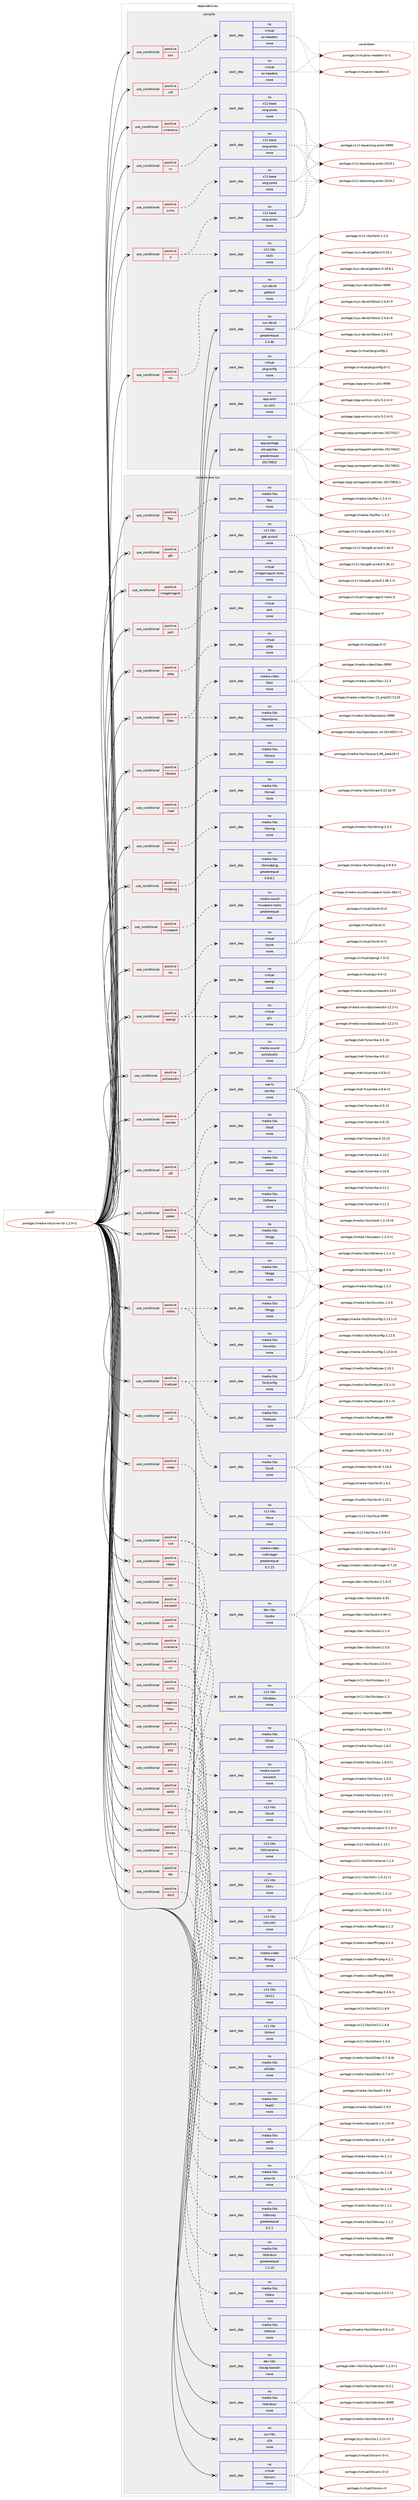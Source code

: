 digraph prolog {

# *************
# Graph options
# *************

newrank=true;
concentrate=true;
compound=true;
graph [rankdir=LR,fontname=Helvetica,fontsize=10,ranksep=1.5];#, ranksep=2.5, nodesep=0.2];
edge  [arrowhead=vee];
node  [fontname=Helvetica,fontsize=10];

# **********
# The ebuild
# **********

subgraph cluster_leftcol {
color=gray;
rank=same;
label=<<i>ebuild</i>>;
id [label="portage://media-libs/xine-lib-1.2.9-r2", color=red, width=4, href="../media-libs/xine-lib-1.2.9-r2.svg"];
}

# ****************
# The dependencies
# ****************

subgraph cluster_midcol {
color=gray;
label=<<i>dependencies</i>>;
subgraph cluster_compile {
fillcolor="#eeeeee";
style=filled;
label=<<i>compile</i>>;
subgraph cond81254 {
dependency324936 [label=<<TABLE BORDER="0" CELLBORDER="1" CELLSPACING="0" CELLPADDING="4"><TR><TD ROWSPAN="3" CELLPADDING="10">use_conditional</TD></TR><TR><TD>positive</TD></TR><TR><TD>X</TD></TR></TABLE>>, shape=none, color=red];
subgraph pack238323 {
dependency324937 [label=<<TABLE BORDER="0" CELLBORDER="1" CELLSPACING="0" CELLPADDING="4" WIDTH="220"><TR><TD ROWSPAN="6" CELLPADDING="30">pack_dep</TD></TR><TR><TD WIDTH="110">no</TD></TR><TR><TD>x11-base</TD></TR><TR><TD>xorg-proto</TD></TR><TR><TD>none</TD></TR><TR><TD></TD></TR></TABLE>>, shape=none, color=blue];
}
dependency324936:e -> dependency324937:w [weight=20,style="dashed",arrowhead="vee"];
subgraph pack238324 {
dependency324938 [label=<<TABLE BORDER="0" CELLBORDER="1" CELLSPACING="0" CELLPADDING="4" WIDTH="220"><TR><TD ROWSPAN="6" CELLPADDING="30">pack_dep</TD></TR><TR><TD WIDTH="110">no</TD></TR><TR><TD>x11-libs</TD></TR><TR><TD>libXt</TD></TR><TR><TD>none</TD></TR><TR><TD></TD></TR></TABLE>>, shape=none, color=blue];
}
dependency324936:e -> dependency324938:w [weight=20,style="dashed",arrowhead="vee"];
}
id:e -> dependency324936:w [weight=20,style="solid",arrowhead="vee"];
subgraph cond81255 {
dependency324939 [label=<<TABLE BORDER="0" CELLBORDER="1" CELLSPACING="0" CELLPADDING="4"><TR><TD ROWSPAN="3" CELLPADDING="10">use_conditional</TD></TR><TR><TD>positive</TD></TR><TR><TD>nls</TD></TR></TABLE>>, shape=none, color=red];
subgraph pack238325 {
dependency324940 [label=<<TABLE BORDER="0" CELLBORDER="1" CELLSPACING="0" CELLPADDING="4" WIDTH="220"><TR><TD ROWSPAN="6" CELLPADDING="30">pack_dep</TD></TR><TR><TD WIDTH="110">no</TD></TR><TR><TD>sys-devel</TD></TR><TR><TD>gettext</TD></TR><TR><TD>none</TD></TR><TR><TD></TD></TR></TABLE>>, shape=none, color=blue];
}
dependency324939:e -> dependency324940:w [weight=20,style="dashed",arrowhead="vee"];
}
id:e -> dependency324939:w [weight=20,style="solid",arrowhead="vee"];
subgraph cond81256 {
dependency324941 [label=<<TABLE BORDER="0" CELLBORDER="1" CELLSPACING="0" CELLPADDING="4"><TR><TD ROWSPAN="3" CELLPADDING="10">use_conditional</TD></TR><TR><TD>positive</TD></TR><TR><TD>oss</TD></TR></TABLE>>, shape=none, color=red];
subgraph pack238326 {
dependency324942 [label=<<TABLE BORDER="0" CELLBORDER="1" CELLSPACING="0" CELLPADDING="4" WIDTH="220"><TR><TD ROWSPAN="6" CELLPADDING="30">pack_dep</TD></TR><TR><TD WIDTH="110">no</TD></TR><TR><TD>virtual</TD></TR><TR><TD>os-headers</TD></TR><TR><TD>none</TD></TR><TR><TD></TD></TR></TABLE>>, shape=none, color=blue];
}
dependency324941:e -> dependency324942:w [weight=20,style="dashed",arrowhead="vee"];
}
id:e -> dependency324941:w [weight=20,style="solid",arrowhead="vee"];
subgraph cond81257 {
dependency324943 [label=<<TABLE BORDER="0" CELLBORDER="1" CELLSPACING="0" CELLPADDING="4"><TR><TD ROWSPAN="3" CELLPADDING="10">use_conditional</TD></TR><TR><TD>positive</TD></TR><TR><TD>v4l</TD></TR></TABLE>>, shape=none, color=red];
subgraph pack238327 {
dependency324944 [label=<<TABLE BORDER="0" CELLBORDER="1" CELLSPACING="0" CELLPADDING="4" WIDTH="220"><TR><TD ROWSPAN="6" CELLPADDING="30">pack_dep</TD></TR><TR><TD WIDTH="110">no</TD></TR><TR><TD>virtual</TD></TR><TR><TD>os-headers</TD></TR><TR><TD>none</TD></TR><TR><TD></TD></TR></TABLE>>, shape=none, color=blue];
}
dependency324943:e -> dependency324944:w [weight=20,style="dashed",arrowhead="vee"];
}
id:e -> dependency324943:w [weight=20,style="solid",arrowhead="vee"];
subgraph cond81258 {
dependency324945 [label=<<TABLE BORDER="0" CELLBORDER="1" CELLSPACING="0" CELLPADDING="4"><TR><TD ROWSPAN="3" CELLPADDING="10">use_conditional</TD></TR><TR><TD>positive</TD></TR><TR><TD>xinerama</TD></TR></TABLE>>, shape=none, color=red];
subgraph pack238328 {
dependency324946 [label=<<TABLE BORDER="0" CELLBORDER="1" CELLSPACING="0" CELLPADDING="4" WIDTH="220"><TR><TD ROWSPAN="6" CELLPADDING="30">pack_dep</TD></TR><TR><TD WIDTH="110">no</TD></TR><TR><TD>x11-base</TD></TR><TR><TD>xorg-proto</TD></TR><TR><TD>none</TD></TR><TR><TD></TD></TR></TABLE>>, shape=none, color=blue];
}
dependency324945:e -> dependency324946:w [weight=20,style="dashed",arrowhead="vee"];
}
id:e -> dependency324945:w [weight=20,style="solid",arrowhead="vee"];
subgraph cond81259 {
dependency324947 [label=<<TABLE BORDER="0" CELLBORDER="1" CELLSPACING="0" CELLPADDING="4"><TR><TD ROWSPAN="3" CELLPADDING="10">use_conditional</TD></TR><TR><TD>positive</TD></TR><TR><TD>xv</TD></TR></TABLE>>, shape=none, color=red];
subgraph pack238329 {
dependency324948 [label=<<TABLE BORDER="0" CELLBORDER="1" CELLSPACING="0" CELLPADDING="4" WIDTH="220"><TR><TD ROWSPAN="6" CELLPADDING="30">pack_dep</TD></TR><TR><TD WIDTH="110">no</TD></TR><TR><TD>x11-base</TD></TR><TR><TD>xorg-proto</TD></TR><TR><TD>none</TD></TR><TR><TD></TD></TR></TABLE>>, shape=none, color=blue];
}
dependency324947:e -> dependency324948:w [weight=20,style="dashed",arrowhead="vee"];
}
id:e -> dependency324947:w [weight=20,style="solid",arrowhead="vee"];
subgraph cond81260 {
dependency324949 [label=<<TABLE BORDER="0" CELLBORDER="1" CELLSPACING="0" CELLPADDING="4"><TR><TD ROWSPAN="3" CELLPADDING="10">use_conditional</TD></TR><TR><TD>positive</TD></TR><TR><TD>xvmc</TD></TR></TABLE>>, shape=none, color=red];
subgraph pack238330 {
dependency324950 [label=<<TABLE BORDER="0" CELLBORDER="1" CELLSPACING="0" CELLPADDING="4" WIDTH="220"><TR><TD ROWSPAN="6" CELLPADDING="30">pack_dep</TD></TR><TR><TD WIDTH="110">no</TD></TR><TR><TD>x11-base</TD></TR><TR><TD>xorg-proto</TD></TR><TR><TD>none</TD></TR><TR><TD></TD></TR></TABLE>>, shape=none, color=blue];
}
dependency324949:e -> dependency324950:w [weight=20,style="dashed",arrowhead="vee"];
}
id:e -> dependency324949:w [weight=20,style="solid",arrowhead="vee"];
subgraph pack238331 {
dependency324951 [label=<<TABLE BORDER="0" CELLBORDER="1" CELLSPACING="0" CELLPADDING="4" WIDTH="220"><TR><TD ROWSPAN="6" CELLPADDING="30">pack_dep</TD></TR><TR><TD WIDTH="110">no</TD></TR><TR><TD>app-arch</TD></TR><TR><TD>xz-utils</TD></TR><TR><TD>none</TD></TR><TR><TD></TD></TR></TABLE>>, shape=none, color=blue];
}
id:e -> dependency324951:w [weight=20,style="solid",arrowhead="vee"];
subgraph pack238332 {
dependency324952 [label=<<TABLE BORDER="0" CELLBORDER="1" CELLSPACING="0" CELLPADDING="4" WIDTH="220"><TR><TD ROWSPAN="6" CELLPADDING="30">pack_dep</TD></TR><TR><TD WIDTH="110">no</TD></TR><TR><TD>app-portage</TD></TR><TR><TD>elt-patches</TD></TR><TR><TD>greaterequal</TD></TR><TR><TD>20170815</TD></TR></TABLE>>, shape=none, color=blue];
}
id:e -> dependency324952:w [weight=20,style="solid",arrowhead="vee"];
subgraph pack238333 {
dependency324953 [label=<<TABLE BORDER="0" CELLBORDER="1" CELLSPACING="0" CELLPADDING="4" WIDTH="220"><TR><TD ROWSPAN="6" CELLPADDING="30">pack_dep</TD></TR><TR><TD WIDTH="110">no</TD></TR><TR><TD>sys-devel</TD></TR><TR><TD>libtool</TD></TR><TR><TD>greaterequal</TD></TR><TR><TD>2.2.6b</TD></TR></TABLE>>, shape=none, color=blue];
}
id:e -> dependency324953:w [weight=20,style="solid",arrowhead="vee"];
subgraph pack238334 {
dependency324954 [label=<<TABLE BORDER="0" CELLBORDER="1" CELLSPACING="0" CELLPADDING="4" WIDTH="220"><TR><TD ROWSPAN="6" CELLPADDING="30">pack_dep</TD></TR><TR><TD WIDTH="110">no</TD></TR><TR><TD>virtual</TD></TR><TR><TD>pkgconfig</TD></TR><TR><TD>none</TD></TR><TR><TD></TD></TR></TABLE>>, shape=none, color=blue];
}
id:e -> dependency324954:w [weight=20,style="solid",arrowhead="vee"];
}
subgraph cluster_compileandrun {
fillcolor="#eeeeee";
style=filled;
label=<<i>compile and run</i>>;
subgraph cond81261 {
dependency324955 [label=<<TABLE BORDER="0" CELLBORDER="1" CELLSPACING="0" CELLPADDING="4"><TR><TD ROWSPAN="3" CELLPADDING="10">use_conditional</TD></TR><TR><TD>negative</TD></TR><TR><TD>libav</TD></TR></TABLE>>, shape=none, color=red];
subgraph pack238335 {
dependency324956 [label=<<TABLE BORDER="0" CELLBORDER="1" CELLSPACING="0" CELLPADDING="4" WIDTH="220"><TR><TD ROWSPAN="6" CELLPADDING="30">pack_dep</TD></TR><TR><TD WIDTH="110">no</TD></TR><TR><TD>media-video</TD></TR><TR><TD>ffmpeg</TD></TR><TR><TD>none</TD></TR><TR><TD></TD></TR></TABLE>>, shape=none, color=blue];
}
dependency324955:e -> dependency324956:w [weight=20,style="dashed",arrowhead="vee"];
}
id:e -> dependency324955:w [weight=20,style="solid",arrowhead="odotvee"];
subgraph cond81262 {
dependency324957 [label=<<TABLE BORDER="0" CELLBORDER="1" CELLSPACING="0" CELLPADDING="4"><TR><TD ROWSPAN="3" CELLPADDING="10">use_conditional</TD></TR><TR><TD>positive</TD></TR><TR><TD>X</TD></TR></TABLE>>, shape=none, color=red];
subgraph pack238336 {
dependency324958 [label=<<TABLE BORDER="0" CELLBORDER="1" CELLSPACING="0" CELLPADDING="4" WIDTH="220"><TR><TD ROWSPAN="6" CELLPADDING="30">pack_dep</TD></TR><TR><TD WIDTH="110">no</TD></TR><TR><TD>x11-libs</TD></TR><TR><TD>libX11</TD></TR><TR><TD>none</TD></TR><TR><TD></TD></TR></TABLE>>, shape=none, color=blue];
}
dependency324957:e -> dependency324958:w [weight=20,style="dashed",arrowhead="vee"];
subgraph pack238337 {
dependency324959 [label=<<TABLE BORDER="0" CELLBORDER="1" CELLSPACING="0" CELLPADDING="4" WIDTH="220"><TR><TD ROWSPAN="6" CELLPADDING="30">pack_dep</TD></TR><TR><TD WIDTH="110">no</TD></TR><TR><TD>x11-libs</TD></TR><TR><TD>libXext</TD></TR><TR><TD>none</TD></TR><TR><TD></TD></TR></TABLE>>, shape=none, color=blue];
}
dependency324957:e -> dependency324959:w [weight=20,style="dashed",arrowhead="vee"];
}
id:e -> dependency324957:w [weight=20,style="solid",arrowhead="odotvee"];
subgraph cond81263 {
dependency324960 [label=<<TABLE BORDER="0" CELLBORDER="1" CELLSPACING="0" CELLPADDING="4"><TR><TD ROWSPAN="3" CELLPADDING="10">use_conditional</TD></TR><TR><TD>positive</TD></TR><TR><TD>a52</TD></TR></TABLE>>, shape=none, color=red];
subgraph pack238338 {
dependency324961 [label=<<TABLE BORDER="0" CELLBORDER="1" CELLSPACING="0" CELLPADDING="4" WIDTH="220"><TR><TD ROWSPAN="6" CELLPADDING="30">pack_dep</TD></TR><TR><TD WIDTH="110">no</TD></TR><TR><TD>media-libs</TD></TR><TR><TD>a52dec</TD></TR><TR><TD>none</TD></TR><TR><TD></TD></TR></TABLE>>, shape=none, color=blue];
}
dependency324960:e -> dependency324961:w [weight=20,style="dashed",arrowhead="vee"];
}
id:e -> dependency324960:w [weight=20,style="solid",arrowhead="odotvee"];
subgraph cond81264 {
dependency324962 [label=<<TABLE BORDER="0" CELLBORDER="1" CELLSPACING="0" CELLPADDING="4"><TR><TD ROWSPAN="3" CELLPADDING="10">use_conditional</TD></TR><TR><TD>positive</TD></TR><TR><TD>aac</TD></TR></TABLE>>, shape=none, color=red];
subgraph pack238339 {
dependency324963 [label=<<TABLE BORDER="0" CELLBORDER="1" CELLSPACING="0" CELLPADDING="4" WIDTH="220"><TR><TD ROWSPAN="6" CELLPADDING="30">pack_dep</TD></TR><TR><TD WIDTH="110">no</TD></TR><TR><TD>media-libs</TD></TR><TR><TD>faad2</TD></TR><TR><TD>none</TD></TR><TR><TD></TD></TR></TABLE>>, shape=none, color=blue];
}
dependency324962:e -> dependency324963:w [weight=20,style="dashed",arrowhead="vee"];
}
id:e -> dependency324962:w [weight=20,style="solid",arrowhead="odotvee"];
subgraph cond81265 {
dependency324964 [label=<<TABLE BORDER="0" CELLBORDER="1" CELLSPACING="0" CELLPADDING="4"><TR><TD ROWSPAN="3" CELLPADDING="10">use_conditional</TD></TR><TR><TD>positive</TD></TR><TR><TD>aalib</TD></TR></TABLE>>, shape=none, color=red];
subgraph pack238340 {
dependency324965 [label=<<TABLE BORDER="0" CELLBORDER="1" CELLSPACING="0" CELLPADDING="4" WIDTH="220"><TR><TD ROWSPAN="6" CELLPADDING="30">pack_dep</TD></TR><TR><TD WIDTH="110">no</TD></TR><TR><TD>media-libs</TD></TR><TR><TD>aalib</TD></TR><TR><TD>none</TD></TR><TR><TD></TD></TR></TABLE>>, shape=none, color=blue];
}
dependency324964:e -> dependency324965:w [weight=20,style="dashed",arrowhead="vee"];
}
id:e -> dependency324964:w [weight=20,style="solid",arrowhead="odotvee"];
subgraph cond81266 {
dependency324966 [label=<<TABLE BORDER="0" CELLBORDER="1" CELLSPACING="0" CELLPADDING="4"><TR><TD ROWSPAN="3" CELLPADDING="10">use_conditional</TD></TR><TR><TD>positive</TD></TR><TR><TD>alsa</TD></TR></TABLE>>, shape=none, color=red];
subgraph pack238341 {
dependency324967 [label=<<TABLE BORDER="0" CELLBORDER="1" CELLSPACING="0" CELLPADDING="4" WIDTH="220"><TR><TD ROWSPAN="6" CELLPADDING="30">pack_dep</TD></TR><TR><TD WIDTH="110">no</TD></TR><TR><TD>media-libs</TD></TR><TR><TD>alsa-lib</TD></TR><TR><TD>none</TD></TR><TR><TD></TD></TR></TABLE>>, shape=none, color=blue];
}
dependency324966:e -> dependency324967:w [weight=20,style="dashed",arrowhead="vee"];
}
id:e -> dependency324966:w [weight=20,style="solid",arrowhead="odotvee"];
subgraph cond81267 {
dependency324968 [label=<<TABLE BORDER="0" CELLBORDER="1" CELLSPACING="0" CELLPADDING="4"><TR><TD ROWSPAN="3" CELLPADDING="10">use_conditional</TD></TR><TR><TD>positive</TD></TR><TR><TD>bluray</TD></TR></TABLE>>, shape=none, color=red];
subgraph pack238342 {
dependency324969 [label=<<TABLE BORDER="0" CELLBORDER="1" CELLSPACING="0" CELLPADDING="4" WIDTH="220"><TR><TD ROWSPAN="6" CELLPADDING="30">pack_dep</TD></TR><TR><TD WIDTH="110">no</TD></TR><TR><TD>media-libs</TD></TR><TR><TD>libbluray</TD></TR><TR><TD>greaterequal</TD></TR><TR><TD>0.2.1</TD></TR></TABLE>>, shape=none, color=blue];
}
dependency324968:e -> dependency324969:w [weight=20,style="dashed",arrowhead="vee"];
}
id:e -> dependency324968:w [weight=20,style="solid",arrowhead="odotvee"];
subgraph cond81268 {
dependency324970 [label=<<TABLE BORDER="0" CELLBORDER="1" CELLSPACING="0" CELLPADDING="4"><TR><TD ROWSPAN="3" CELLPADDING="10">use_conditional</TD></TR><TR><TD>positive</TD></TR><TR><TD>css</TD></TR></TABLE>>, shape=none, color=red];
subgraph pack238343 {
dependency324971 [label=<<TABLE BORDER="0" CELLBORDER="1" CELLSPACING="0" CELLPADDING="4" WIDTH="220"><TR><TD ROWSPAN="6" CELLPADDING="30">pack_dep</TD></TR><TR><TD WIDTH="110">no</TD></TR><TR><TD>media-libs</TD></TR><TR><TD>libdvdcss</TD></TR><TR><TD>greaterequal</TD></TR><TR><TD>1.2.10</TD></TR></TABLE>>, shape=none, color=blue];
}
dependency324970:e -> dependency324971:w [weight=20,style="dashed",arrowhead="vee"];
}
id:e -> dependency324970:w [weight=20,style="solid",arrowhead="odotvee"];
subgraph cond81269 {
dependency324972 [label=<<TABLE BORDER="0" CELLBORDER="1" CELLSPACING="0" CELLPADDING="4"><TR><TD ROWSPAN="3" CELLPADDING="10">use_conditional</TD></TR><TR><TD>positive</TD></TR><TR><TD>dts</TD></TR></TABLE>>, shape=none, color=red];
subgraph pack238344 {
dependency324973 [label=<<TABLE BORDER="0" CELLBORDER="1" CELLSPACING="0" CELLPADDING="4" WIDTH="220"><TR><TD ROWSPAN="6" CELLPADDING="30">pack_dep</TD></TR><TR><TD WIDTH="110">no</TD></TR><TR><TD>media-libs</TD></TR><TR><TD>libdca</TD></TR><TR><TD>none</TD></TR><TR><TD></TD></TR></TABLE>>, shape=none, color=blue];
}
dependency324972:e -> dependency324973:w [weight=20,style="dashed",arrowhead="vee"];
}
id:e -> dependency324972:w [weight=20,style="solid",arrowhead="odotvee"];
subgraph cond81270 {
dependency324974 [label=<<TABLE BORDER="0" CELLBORDER="1" CELLSPACING="0" CELLPADDING="4"><TR><TD ROWSPAN="3" CELLPADDING="10">use_conditional</TD></TR><TR><TD>positive</TD></TR><TR><TD>dxr3</TD></TR></TABLE>>, shape=none, color=red];
subgraph pack238345 {
dependency324975 [label=<<TABLE BORDER="0" CELLBORDER="1" CELLSPACING="0" CELLPADDING="4" WIDTH="220"><TR><TD ROWSPAN="6" CELLPADDING="30">pack_dep</TD></TR><TR><TD WIDTH="110">no</TD></TR><TR><TD>media-libs</TD></TR><TR><TD>libfame</TD></TR><TR><TD>none</TD></TR><TR><TD></TD></TR></TABLE>>, shape=none, color=blue];
}
dependency324974:e -> dependency324975:w [weight=20,style="dashed",arrowhead="vee"];
}
id:e -> dependency324974:w [weight=20,style="solid",arrowhead="odotvee"];
subgraph cond81271 {
dependency324976 [label=<<TABLE BORDER="0" CELLBORDER="1" CELLSPACING="0" CELLPADDING="4"><TR><TD ROWSPAN="3" CELLPADDING="10">use_conditional</TD></TR><TR><TD>positive</TD></TR><TR><TD>flac</TD></TR></TABLE>>, shape=none, color=red];
subgraph pack238346 {
dependency324977 [label=<<TABLE BORDER="0" CELLBORDER="1" CELLSPACING="0" CELLPADDING="4" WIDTH="220"><TR><TD ROWSPAN="6" CELLPADDING="30">pack_dep</TD></TR><TR><TD WIDTH="110">no</TD></TR><TR><TD>media-libs</TD></TR><TR><TD>flac</TD></TR><TR><TD>none</TD></TR><TR><TD></TD></TR></TABLE>>, shape=none, color=blue];
}
dependency324976:e -> dependency324977:w [weight=20,style="dashed",arrowhead="vee"];
}
id:e -> dependency324976:w [weight=20,style="solid",arrowhead="odotvee"];
subgraph cond81272 {
dependency324978 [label=<<TABLE BORDER="0" CELLBORDER="1" CELLSPACING="0" CELLPADDING="4"><TR><TD ROWSPAN="3" CELLPADDING="10">use_conditional</TD></TR><TR><TD>positive</TD></TR><TR><TD>gtk</TD></TR></TABLE>>, shape=none, color=red];
subgraph pack238347 {
dependency324979 [label=<<TABLE BORDER="0" CELLBORDER="1" CELLSPACING="0" CELLPADDING="4" WIDTH="220"><TR><TD ROWSPAN="6" CELLPADDING="30">pack_dep</TD></TR><TR><TD WIDTH="110">no</TD></TR><TR><TD>x11-libs</TD></TR><TR><TD>gdk-pixbuf</TD></TR><TR><TD>none</TD></TR><TR><TD></TD></TR></TABLE>>, shape=none, color=blue];
}
dependency324978:e -> dependency324979:w [weight=20,style="dashed",arrowhead="vee"];
}
id:e -> dependency324978:w [weight=20,style="solid",arrowhead="odotvee"];
subgraph cond81273 {
dependency324980 [label=<<TABLE BORDER="0" CELLBORDER="1" CELLSPACING="0" CELLPADDING="4"><TR><TD ROWSPAN="3" CELLPADDING="10">use_conditional</TD></TR><TR><TD>positive</TD></TR><TR><TD>imagemagick</TD></TR></TABLE>>, shape=none, color=red];
subgraph pack238348 {
dependency324981 [label=<<TABLE BORDER="0" CELLBORDER="1" CELLSPACING="0" CELLPADDING="4" WIDTH="220"><TR><TD ROWSPAN="6" CELLPADDING="30">pack_dep</TD></TR><TR><TD WIDTH="110">no</TD></TR><TR><TD>virtual</TD></TR><TR><TD>imagemagick-tools</TD></TR><TR><TD>none</TD></TR><TR><TD></TD></TR></TABLE>>, shape=none, color=blue];
}
dependency324980:e -> dependency324981:w [weight=20,style="dashed",arrowhead="vee"];
}
id:e -> dependency324980:w [weight=20,style="solid",arrowhead="odotvee"];
subgraph cond81274 {
dependency324982 [label=<<TABLE BORDER="0" CELLBORDER="1" CELLSPACING="0" CELLPADDING="4"><TR><TD ROWSPAN="3" CELLPADDING="10">use_conditional</TD></TR><TR><TD>positive</TD></TR><TR><TD>jack</TD></TR></TABLE>>, shape=none, color=red];
subgraph pack238349 {
dependency324983 [label=<<TABLE BORDER="0" CELLBORDER="1" CELLSPACING="0" CELLPADDING="4" WIDTH="220"><TR><TD ROWSPAN="6" CELLPADDING="30">pack_dep</TD></TR><TR><TD WIDTH="110">no</TD></TR><TR><TD>virtual</TD></TR><TR><TD>jack</TD></TR><TR><TD>none</TD></TR><TR><TD></TD></TR></TABLE>>, shape=none, color=blue];
}
dependency324982:e -> dependency324983:w [weight=20,style="dashed",arrowhead="vee"];
}
id:e -> dependency324982:w [weight=20,style="solid",arrowhead="odotvee"];
subgraph cond81275 {
dependency324984 [label=<<TABLE BORDER="0" CELLBORDER="1" CELLSPACING="0" CELLPADDING="4"><TR><TD ROWSPAN="3" CELLPADDING="10">use_conditional</TD></TR><TR><TD>positive</TD></TR><TR><TD>jpeg</TD></TR></TABLE>>, shape=none, color=red];
subgraph pack238350 {
dependency324985 [label=<<TABLE BORDER="0" CELLBORDER="1" CELLSPACING="0" CELLPADDING="4" WIDTH="220"><TR><TD ROWSPAN="6" CELLPADDING="30">pack_dep</TD></TR><TR><TD WIDTH="110">no</TD></TR><TR><TD>virtual</TD></TR><TR><TD>jpeg</TD></TR><TR><TD>none</TD></TR><TR><TD></TD></TR></TABLE>>, shape=none, color=blue];
}
dependency324984:e -> dependency324985:w [weight=20,style="dashed",arrowhead="vee"];
}
id:e -> dependency324984:w [weight=20,style="solid",arrowhead="odotvee"];
subgraph cond81276 {
dependency324986 [label=<<TABLE BORDER="0" CELLBORDER="1" CELLSPACING="0" CELLPADDING="4"><TR><TD ROWSPAN="3" CELLPADDING="10">use_conditional</TD></TR><TR><TD>positive</TD></TR><TR><TD>libav</TD></TR></TABLE>>, shape=none, color=red];
subgraph pack238351 {
dependency324987 [label=<<TABLE BORDER="0" CELLBORDER="1" CELLSPACING="0" CELLPADDING="4" WIDTH="220"><TR><TD ROWSPAN="6" CELLPADDING="30">pack_dep</TD></TR><TR><TD WIDTH="110">no</TD></TR><TR><TD>media-libs</TD></TR><TR><TD>libpostproc</TD></TR><TR><TD>none</TD></TR><TR><TD></TD></TR></TABLE>>, shape=none, color=blue];
}
dependency324986:e -> dependency324987:w [weight=20,style="dashed",arrowhead="vee"];
subgraph pack238352 {
dependency324988 [label=<<TABLE BORDER="0" CELLBORDER="1" CELLSPACING="0" CELLPADDING="4" WIDTH="220"><TR><TD ROWSPAN="6" CELLPADDING="30">pack_dep</TD></TR><TR><TD WIDTH="110">no</TD></TR><TR><TD>media-video</TD></TR><TR><TD>libav</TD></TR><TR><TD>none</TD></TR><TR><TD></TD></TR></TABLE>>, shape=none, color=blue];
}
dependency324986:e -> dependency324988:w [weight=20,style="dashed",arrowhead="vee"];
}
id:e -> dependency324986:w [weight=20,style="solid",arrowhead="odotvee"];
subgraph cond81277 {
dependency324989 [label=<<TABLE BORDER="0" CELLBORDER="1" CELLSPACING="0" CELLPADDING="4"><TR><TD ROWSPAN="3" CELLPADDING="10">use_conditional</TD></TR><TR><TD>positive</TD></TR><TR><TD>libcaca</TD></TR></TABLE>>, shape=none, color=red];
subgraph pack238353 {
dependency324990 [label=<<TABLE BORDER="0" CELLBORDER="1" CELLSPACING="0" CELLPADDING="4" WIDTH="220"><TR><TD ROWSPAN="6" CELLPADDING="30">pack_dep</TD></TR><TR><TD WIDTH="110">no</TD></TR><TR><TD>media-libs</TD></TR><TR><TD>libcaca</TD></TR><TR><TD>none</TD></TR><TR><TD></TD></TR></TABLE>>, shape=none, color=blue];
}
dependency324989:e -> dependency324990:w [weight=20,style="dashed",arrowhead="vee"];
}
id:e -> dependency324989:w [weight=20,style="solid",arrowhead="odotvee"];
subgraph cond81278 {
dependency324991 [label=<<TABLE BORDER="0" CELLBORDER="1" CELLSPACING="0" CELLPADDING="4"><TR><TD ROWSPAN="3" CELLPADDING="10">use_conditional</TD></TR><TR><TD>positive</TD></TR><TR><TD>mad</TD></TR></TABLE>>, shape=none, color=red];
subgraph pack238354 {
dependency324992 [label=<<TABLE BORDER="0" CELLBORDER="1" CELLSPACING="0" CELLPADDING="4" WIDTH="220"><TR><TD ROWSPAN="6" CELLPADDING="30">pack_dep</TD></TR><TR><TD WIDTH="110">no</TD></TR><TR><TD>media-libs</TD></TR><TR><TD>libmad</TD></TR><TR><TD>none</TD></TR><TR><TD></TD></TR></TABLE>>, shape=none, color=blue];
}
dependency324991:e -> dependency324992:w [weight=20,style="dashed",arrowhead="vee"];
}
id:e -> dependency324991:w [weight=20,style="solid",arrowhead="odotvee"];
subgraph cond81279 {
dependency324993 [label=<<TABLE BORDER="0" CELLBORDER="1" CELLSPACING="0" CELLPADDING="4"><TR><TD ROWSPAN="3" CELLPADDING="10">use_conditional</TD></TR><TR><TD>positive</TD></TR><TR><TD>mng</TD></TR></TABLE>>, shape=none, color=red];
subgraph pack238355 {
dependency324994 [label=<<TABLE BORDER="0" CELLBORDER="1" CELLSPACING="0" CELLPADDING="4" WIDTH="220"><TR><TD ROWSPAN="6" CELLPADDING="30">pack_dep</TD></TR><TR><TD WIDTH="110">no</TD></TR><TR><TD>media-libs</TD></TR><TR><TD>libmng</TD></TR><TR><TD>none</TD></TR><TR><TD></TD></TR></TABLE>>, shape=none, color=blue];
}
dependency324993:e -> dependency324994:w [weight=20,style="dashed",arrowhead="vee"];
}
id:e -> dependency324993:w [weight=20,style="solid",arrowhead="odotvee"];
subgraph cond81280 {
dependency324995 [label=<<TABLE BORDER="0" CELLBORDER="1" CELLSPACING="0" CELLPADDING="4"><TR><TD ROWSPAN="3" CELLPADDING="10">use_conditional</TD></TR><TR><TD>positive</TD></TR><TR><TD>modplug</TD></TR></TABLE>>, shape=none, color=red];
subgraph pack238356 {
dependency324996 [label=<<TABLE BORDER="0" CELLBORDER="1" CELLSPACING="0" CELLPADDING="4" WIDTH="220"><TR><TD ROWSPAN="6" CELLPADDING="30">pack_dep</TD></TR><TR><TD WIDTH="110">no</TD></TR><TR><TD>media-libs</TD></TR><TR><TD>libmodplug</TD></TR><TR><TD>greaterequal</TD></TR><TR><TD>0.8.8.1</TD></TR></TABLE>>, shape=none, color=blue];
}
dependency324995:e -> dependency324996:w [weight=20,style="dashed",arrowhead="vee"];
}
id:e -> dependency324995:w [weight=20,style="solid",arrowhead="odotvee"];
subgraph cond81281 {
dependency324997 [label=<<TABLE BORDER="0" CELLBORDER="1" CELLSPACING="0" CELLPADDING="4"><TR><TD ROWSPAN="3" CELLPADDING="10">use_conditional</TD></TR><TR><TD>positive</TD></TR><TR><TD>musepack</TD></TR></TABLE>>, shape=none, color=red];
subgraph pack238357 {
dependency324998 [label=<<TABLE BORDER="0" CELLBORDER="1" CELLSPACING="0" CELLPADDING="4" WIDTH="220"><TR><TD ROWSPAN="6" CELLPADDING="30">pack_dep</TD></TR><TR><TD WIDTH="110">no</TD></TR><TR><TD>media-sound</TD></TR><TR><TD>musepack-tools</TD></TR><TR><TD>greaterequal</TD></TR><TR><TD>444</TD></TR></TABLE>>, shape=none, color=blue];
}
dependency324997:e -> dependency324998:w [weight=20,style="dashed",arrowhead="vee"];
}
id:e -> dependency324997:w [weight=20,style="solid",arrowhead="odotvee"];
subgraph cond81282 {
dependency324999 [label=<<TABLE BORDER="0" CELLBORDER="1" CELLSPACING="0" CELLPADDING="4"><TR><TD ROWSPAN="3" CELLPADDING="10">use_conditional</TD></TR><TR><TD>positive</TD></TR><TR><TD>nls</TD></TR></TABLE>>, shape=none, color=red];
subgraph pack238358 {
dependency325000 [label=<<TABLE BORDER="0" CELLBORDER="1" CELLSPACING="0" CELLPADDING="4" WIDTH="220"><TR><TD ROWSPAN="6" CELLPADDING="30">pack_dep</TD></TR><TR><TD WIDTH="110">no</TD></TR><TR><TD>virtual</TD></TR><TR><TD>libintl</TD></TR><TR><TD>none</TD></TR><TR><TD></TD></TR></TABLE>>, shape=none, color=blue];
}
dependency324999:e -> dependency325000:w [weight=20,style="dashed",arrowhead="vee"];
}
id:e -> dependency324999:w [weight=20,style="solid",arrowhead="odotvee"];
subgraph cond81283 {
dependency325001 [label=<<TABLE BORDER="0" CELLBORDER="1" CELLSPACING="0" CELLPADDING="4"><TR><TD ROWSPAN="3" CELLPADDING="10">use_conditional</TD></TR><TR><TD>positive</TD></TR><TR><TD>opengl</TD></TR></TABLE>>, shape=none, color=red];
subgraph pack238359 {
dependency325002 [label=<<TABLE BORDER="0" CELLBORDER="1" CELLSPACING="0" CELLPADDING="4" WIDTH="220"><TR><TD ROWSPAN="6" CELLPADDING="30">pack_dep</TD></TR><TR><TD WIDTH="110">no</TD></TR><TR><TD>virtual</TD></TR><TR><TD>glu</TD></TR><TR><TD>none</TD></TR><TR><TD></TD></TR></TABLE>>, shape=none, color=blue];
}
dependency325001:e -> dependency325002:w [weight=20,style="dashed",arrowhead="vee"];
subgraph pack238360 {
dependency325003 [label=<<TABLE BORDER="0" CELLBORDER="1" CELLSPACING="0" CELLPADDING="4" WIDTH="220"><TR><TD ROWSPAN="6" CELLPADDING="30">pack_dep</TD></TR><TR><TD WIDTH="110">no</TD></TR><TR><TD>virtual</TD></TR><TR><TD>opengl</TD></TR><TR><TD>none</TD></TR><TR><TD></TD></TR></TABLE>>, shape=none, color=blue];
}
dependency325001:e -> dependency325003:w [weight=20,style="dashed",arrowhead="vee"];
}
id:e -> dependency325001:w [weight=20,style="solid",arrowhead="odotvee"];
subgraph cond81284 {
dependency325004 [label=<<TABLE BORDER="0" CELLBORDER="1" CELLSPACING="0" CELLPADDING="4"><TR><TD ROWSPAN="3" CELLPADDING="10">use_conditional</TD></TR><TR><TD>positive</TD></TR><TR><TD>pulseaudio</TD></TR></TABLE>>, shape=none, color=red];
subgraph pack238361 {
dependency325005 [label=<<TABLE BORDER="0" CELLBORDER="1" CELLSPACING="0" CELLPADDING="4" WIDTH="220"><TR><TD ROWSPAN="6" CELLPADDING="30">pack_dep</TD></TR><TR><TD WIDTH="110">no</TD></TR><TR><TD>media-sound</TD></TR><TR><TD>pulseaudio</TD></TR><TR><TD>none</TD></TR><TR><TD></TD></TR></TABLE>>, shape=none, color=blue];
}
dependency325004:e -> dependency325005:w [weight=20,style="dashed",arrowhead="vee"];
}
id:e -> dependency325004:w [weight=20,style="solid",arrowhead="odotvee"];
subgraph cond81285 {
dependency325006 [label=<<TABLE BORDER="0" CELLBORDER="1" CELLSPACING="0" CELLPADDING="4"><TR><TD ROWSPAN="3" CELLPADDING="10">use_conditional</TD></TR><TR><TD>positive</TD></TR><TR><TD>samba</TD></TR></TABLE>>, shape=none, color=red];
subgraph pack238362 {
dependency325007 [label=<<TABLE BORDER="0" CELLBORDER="1" CELLSPACING="0" CELLPADDING="4" WIDTH="220"><TR><TD ROWSPAN="6" CELLPADDING="30">pack_dep</TD></TR><TR><TD WIDTH="110">no</TD></TR><TR><TD>net-fs</TD></TR><TR><TD>samba</TD></TR><TR><TD>none</TD></TR><TR><TD></TD></TR></TABLE>>, shape=none, color=blue];
}
dependency325006:e -> dependency325007:w [weight=20,style="dashed",arrowhead="vee"];
}
id:e -> dependency325006:w [weight=20,style="solid",arrowhead="odotvee"];
subgraph cond81286 {
dependency325008 [label=<<TABLE BORDER="0" CELLBORDER="1" CELLSPACING="0" CELLPADDING="4"><TR><TD ROWSPAN="3" CELLPADDING="10">use_conditional</TD></TR><TR><TD>positive</TD></TR><TR><TD>sdl</TD></TR></TABLE>>, shape=none, color=red];
subgraph pack238363 {
dependency325009 [label=<<TABLE BORDER="0" CELLBORDER="1" CELLSPACING="0" CELLPADDING="4" WIDTH="220"><TR><TD ROWSPAN="6" CELLPADDING="30">pack_dep</TD></TR><TR><TD WIDTH="110">no</TD></TR><TR><TD>media-libs</TD></TR><TR><TD>libsdl</TD></TR><TR><TD>none</TD></TR><TR><TD></TD></TR></TABLE>>, shape=none, color=blue];
}
dependency325008:e -> dependency325009:w [weight=20,style="dashed",arrowhead="vee"];
}
id:e -> dependency325008:w [weight=20,style="solid",arrowhead="odotvee"];
subgraph cond81287 {
dependency325010 [label=<<TABLE BORDER="0" CELLBORDER="1" CELLSPACING="0" CELLPADDING="4"><TR><TD ROWSPAN="3" CELLPADDING="10">use_conditional</TD></TR><TR><TD>positive</TD></TR><TR><TD>speex</TD></TR></TABLE>>, shape=none, color=red];
subgraph pack238364 {
dependency325011 [label=<<TABLE BORDER="0" CELLBORDER="1" CELLSPACING="0" CELLPADDING="4" WIDTH="220"><TR><TD ROWSPAN="6" CELLPADDING="30">pack_dep</TD></TR><TR><TD WIDTH="110">no</TD></TR><TR><TD>media-libs</TD></TR><TR><TD>libogg</TD></TR><TR><TD>none</TD></TR><TR><TD></TD></TR></TABLE>>, shape=none, color=blue];
}
dependency325010:e -> dependency325011:w [weight=20,style="dashed",arrowhead="vee"];
subgraph pack238365 {
dependency325012 [label=<<TABLE BORDER="0" CELLBORDER="1" CELLSPACING="0" CELLPADDING="4" WIDTH="220"><TR><TD ROWSPAN="6" CELLPADDING="30">pack_dep</TD></TR><TR><TD WIDTH="110">no</TD></TR><TR><TD>media-libs</TD></TR><TR><TD>speex</TD></TR><TR><TD>none</TD></TR><TR><TD></TD></TR></TABLE>>, shape=none, color=blue];
}
dependency325010:e -> dependency325012:w [weight=20,style="dashed",arrowhead="vee"];
}
id:e -> dependency325010:w [weight=20,style="solid",arrowhead="odotvee"];
subgraph cond81288 {
dependency325013 [label=<<TABLE BORDER="0" CELLBORDER="1" CELLSPACING="0" CELLPADDING="4"><TR><TD ROWSPAN="3" CELLPADDING="10">use_conditional</TD></TR><TR><TD>positive</TD></TR><TR><TD>theora</TD></TR></TABLE>>, shape=none, color=red];
subgraph pack238366 {
dependency325014 [label=<<TABLE BORDER="0" CELLBORDER="1" CELLSPACING="0" CELLPADDING="4" WIDTH="220"><TR><TD ROWSPAN="6" CELLPADDING="30">pack_dep</TD></TR><TR><TD WIDTH="110">no</TD></TR><TR><TD>media-libs</TD></TR><TR><TD>libogg</TD></TR><TR><TD>none</TD></TR><TR><TD></TD></TR></TABLE>>, shape=none, color=blue];
}
dependency325013:e -> dependency325014:w [weight=20,style="dashed",arrowhead="vee"];
subgraph pack238367 {
dependency325015 [label=<<TABLE BORDER="0" CELLBORDER="1" CELLSPACING="0" CELLPADDING="4" WIDTH="220"><TR><TD ROWSPAN="6" CELLPADDING="30">pack_dep</TD></TR><TR><TD WIDTH="110">no</TD></TR><TR><TD>media-libs</TD></TR><TR><TD>libtheora</TD></TR><TR><TD>none</TD></TR><TR><TD></TD></TR></TABLE>>, shape=none, color=blue];
}
dependency325013:e -> dependency325015:w [weight=20,style="dashed",arrowhead="vee"];
}
id:e -> dependency325013:w [weight=20,style="solid",arrowhead="odotvee"];
subgraph cond81289 {
dependency325016 [label=<<TABLE BORDER="0" CELLBORDER="1" CELLSPACING="0" CELLPADDING="4"><TR><TD ROWSPAN="3" CELLPADDING="10">use_conditional</TD></TR><TR><TD>positive</TD></TR><TR><TD>truetype</TD></TR></TABLE>>, shape=none, color=red];
subgraph pack238368 {
dependency325017 [label=<<TABLE BORDER="0" CELLBORDER="1" CELLSPACING="0" CELLPADDING="4" WIDTH="220"><TR><TD ROWSPAN="6" CELLPADDING="30">pack_dep</TD></TR><TR><TD WIDTH="110">no</TD></TR><TR><TD>media-libs</TD></TR><TR><TD>fontconfig</TD></TR><TR><TD>none</TD></TR><TR><TD></TD></TR></TABLE>>, shape=none, color=blue];
}
dependency325016:e -> dependency325017:w [weight=20,style="dashed",arrowhead="vee"];
subgraph pack238369 {
dependency325018 [label=<<TABLE BORDER="0" CELLBORDER="1" CELLSPACING="0" CELLPADDING="4" WIDTH="220"><TR><TD ROWSPAN="6" CELLPADDING="30">pack_dep</TD></TR><TR><TD WIDTH="110">no</TD></TR><TR><TD>media-libs</TD></TR><TR><TD>freetype</TD></TR><TR><TD>none</TD></TR><TR><TD></TD></TR></TABLE>>, shape=none, color=blue];
}
dependency325016:e -> dependency325018:w [weight=20,style="dashed",arrowhead="vee"];
}
id:e -> dependency325016:w [weight=20,style="solid",arrowhead="odotvee"];
subgraph cond81290 {
dependency325019 [label=<<TABLE BORDER="0" CELLBORDER="1" CELLSPACING="0" CELLPADDING="4"><TR><TD ROWSPAN="3" CELLPADDING="10">use_conditional</TD></TR><TR><TD>positive</TD></TR><TR><TD>v4l</TD></TR></TABLE>>, shape=none, color=red];
subgraph pack238370 {
dependency325020 [label=<<TABLE BORDER="0" CELLBORDER="1" CELLSPACING="0" CELLPADDING="4" WIDTH="220"><TR><TD ROWSPAN="6" CELLPADDING="30">pack_dep</TD></TR><TR><TD WIDTH="110">no</TD></TR><TR><TD>media-libs</TD></TR><TR><TD>libv4l</TD></TR><TR><TD>none</TD></TR><TR><TD></TD></TR></TABLE>>, shape=none, color=blue];
}
dependency325019:e -> dependency325020:w [weight=20,style="dashed",arrowhead="vee"];
}
id:e -> dependency325019:w [weight=20,style="solid",arrowhead="odotvee"];
subgraph cond81291 {
dependency325021 [label=<<TABLE BORDER="0" CELLBORDER="1" CELLSPACING="0" CELLPADDING="4"><TR><TD ROWSPAN="3" CELLPADDING="10">use_conditional</TD></TR><TR><TD>positive</TD></TR><TR><TD>vaapi</TD></TR></TABLE>>, shape=none, color=red];
subgraph pack238371 {
dependency325022 [label=<<TABLE BORDER="0" CELLBORDER="1" CELLSPACING="0" CELLPADDING="4" WIDTH="220"><TR><TD ROWSPAN="6" CELLPADDING="30">pack_dep</TD></TR><TR><TD WIDTH="110">no</TD></TR><TR><TD>x11-libs</TD></TR><TR><TD>libva</TD></TR><TR><TD>none</TD></TR><TR><TD></TD></TR></TABLE>>, shape=none, color=blue];
}
dependency325021:e -> dependency325022:w [weight=20,style="dashed",arrowhead="vee"];
}
id:e -> dependency325021:w [weight=20,style="solid",arrowhead="odotvee"];
subgraph cond81292 {
dependency325023 [label=<<TABLE BORDER="0" CELLBORDER="1" CELLSPACING="0" CELLPADDING="4"><TR><TD ROWSPAN="3" CELLPADDING="10">use_conditional</TD></TR><TR><TD>positive</TD></TR><TR><TD>vcd</TD></TR></TABLE>>, shape=none, color=red];
subgraph pack238372 {
dependency325024 [label=<<TABLE BORDER="0" CELLBORDER="1" CELLSPACING="0" CELLPADDING="4" WIDTH="220"><TR><TD ROWSPAN="6" CELLPADDING="30">pack_dep</TD></TR><TR><TD WIDTH="110">no</TD></TR><TR><TD>media-video</TD></TR><TR><TD>vcdimager</TD></TR><TR><TD>greaterequal</TD></TR><TR><TD>0.7.23</TD></TR></TABLE>>, shape=none, color=blue];
}
dependency325023:e -> dependency325024:w [weight=20,style="dashed",arrowhead="vee"];
subgraph pack238373 {
dependency325025 [label=<<TABLE BORDER="0" CELLBORDER="1" CELLSPACING="0" CELLPADDING="4" WIDTH="220"><TR><TD ROWSPAN="6" CELLPADDING="30">pack_dep</TD></TR><TR><TD WIDTH="110">no</TD></TR><TR><TD>dev-libs</TD></TR><TR><TD>libcdio</TD></TR><TR><TD>none</TD></TR><TR><TD></TD></TR></TABLE>>, shape=none, color=blue];
}
dependency325023:e -> dependency325025:w [weight=20,style="dashed",arrowhead="vee"];
}
id:e -> dependency325023:w [weight=20,style="solid",arrowhead="odotvee"];
subgraph cond81293 {
dependency325026 [label=<<TABLE BORDER="0" CELLBORDER="1" CELLSPACING="0" CELLPADDING="4"><TR><TD ROWSPAN="3" CELLPADDING="10">use_conditional</TD></TR><TR><TD>positive</TD></TR><TR><TD>vdpau</TD></TR></TABLE>>, shape=none, color=red];
subgraph pack238374 {
dependency325027 [label=<<TABLE BORDER="0" CELLBORDER="1" CELLSPACING="0" CELLPADDING="4" WIDTH="220"><TR><TD ROWSPAN="6" CELLPADDING="30">pack_dep</TD></TR><TR><TD WIDTH="110">no</TD></TR><TR><TD>x11-libs</TD></TR><TR><TD>libvdpau</TD></TR><TR><TD>none</TD></TR><TR><TD></TD></TR></TABLE>>, shape=none, color=blue];
}
dependency325026:e -> dependency325027:w [weight=20,style="dashed",arrowhead="vee"];
}
id:e -> dependency325026:w [weight=20,style="solid",arrowhead="odotvee"];
subgraph cond81294 {
dependency325028 [label=<<TABLE BORDER="0" CELLBORDER="1" CELLSPACING="0" CELLPADDING="4"><TR><TD ROWSPAN="3" CELLPADDING="10">use_conditional</TD></TR><TR><TD>positive</TD></TR><TR><TD>vorbis</TD></TR></TABLE>>, shape=none, color=red];
subgraph pack238375 {
dependency325029 [label=<<TABLE BORDER="0" CELLBORDER="1" CELLSPACING="0" CELLPADDING="4" WIDTH="220"><TR><TD ROWSPAN="6" CELLPADDING="30">pack_dep</TD></TR><TR><TD WIDTH="110">no</TD></TR><TR><TD>media-libs</TD></TR><TR><TD>libogg</TD></TR><TR><TD>none</TD></TR><TR><TD></TD></TR></TABLE>>, shape=none, color=blue];
}
dependency325028:e -> dependency325029:w [weight=20,style="dashed",arrowhead="vee"];
subgraph pack238376 {
dependency325030 [label=<<TABLE BORDER="0" CELLBORDER="1" CELLSPACING="0" CELLPADDING="4" WIDTH="220"><TR><TD ROWSPAN="6" CELLPADDING="30">pack_dep</TD></TR><TR><TD WIDTH="110">no</TD></TR><TR><TD>media-libs</TD></TR><TR><TD>libvorbis</TD></TR><TR><TD>none</TD></TR><TR><TD></TD></TR></TABLE>>, shape=none, color=blue];
}
dependency325028:e -> dependency325030:w [weight=20,style="dashed",arrowhead="vee"];
}
id:e -> dependency325028:w [weight=20,style="solid",arrowhead="odotvee"];
subgraph cond81295 {
dependency325031 [label=<<TABLE BORDER="0" CELLBORDER="1" CELLSPACING="0" CELLPADDING="4"><TR><TD ROWSPAN="3" CELLPADDING="10">use_conditional</TD></TR><TR><TD>positive</TD></TR><TR><TD>vpx</TD></TR></TABLE>>, shape=none, color=red];
subgraph pack238377 {
dependency325032 [label=<<TABLE BORDER="0" CELLBORDER="1" CELLSPACING="0" CELLPADDING="4" WIDTH="220"><TR><TD ROWSPAN="6" CELLPADDING="30">pack_dep</TD></TR><TR><TD WIDTH="110">no</TD></TR><TR><TD>media-libs</TD></TR><TR><TD>libvpx</TD></TR><TR><TD>none</TD></TR><TR><TD></TD></TR></TABLE>>, shape=none, color=blue];
}
dependency325031:e -> dependency325032:w [weight=20,style="dashed",arrowhead="vee"];
}
id:e -> dependency325031:w [weight=20,style="solid",arrowhead="odotvee"];
subgraph cond81296 {
dependency325033 [label=<<TABLE BORDER="0" CELLBORDER="1" CELLSPACING="0" CELLPADDING="4"><TR><TD ROWSPAN="3" CELLPADDING="10">use_conditional</TD></TR><TR><TD>positive</TD></TR><TR><TD>wavpack</TD></TR></TABLE>>, shape=none, color=red];
subgraph pack238378 {
dependency325034 [label=<<TABLE BORDER="0" CELLBORDER="1" CELLSPACING="0" CELLPADDING="4" WIDTH="220"><TR><TD ROWSPAN="6" CELLPADDING="30">pack_dep</TD></TR><TR><TD WIDTH="110">no</TD></TR><TR><TD>media-sound</TD></TR><TR><TD>wavpack</TD></TR><TR><TD>none</TD></TR><TR><TD></TD></TR></TABLE>>, shape=none, color=blue];
}
dependency325033:e -> dependency325034:w [weight=20,style="dashed",arrowhead="vee"];
}
id:e -> dependency325033:w [weight=20,style="solid",arrowhead="odotvee"];
subgraph cond81297 {
dependency325035 [label=<<TABLE BORDER="0" CELLBORDER="1" CELLSPACING="0" CELLPADDING="4"><TR><TD ROWSPAN="3" CELLPADDING="10">use_conditional</TD></TR><TR><TD>positive</TD></TR><TR><TD>xcb</TD></TR></TABLE>>, shape=none, color=red];
subgraph pack238379 {
dependency325036 [label=<<TABLE BORDER="0" CELLBORDER="1" CELLSPACING="0" CELLPADDING="4" WIDTH="220"><TR><TD ROWSPAN="6" CELLPADDING="30">pack_dep</TD></TR><TR><TD WIDTH="110">no</TD></TR><TR><TD>x11-libs</TD></TR><TR><TD>libxcb</TD></TR><TR><TD>none</TD></TR><TR><TD></TD></TR></TABLE>>, shape=none, color=blue];
}
dependency325035:e -> dependency325036:w [weight=20,style="dashed",arrowhead="vee"];
}
id:e -> dependency325035:w [weight=20,style="solid",arrowhead="odotvee"];
subgraph cond81298 {
dependency325037 [label=<<TABLE BORDER="0" CELLBORDER="1" CELLSPACING="0" CELLPADDING="4"><TR><TD ROWSPAN="3" CELLPADDING="10">use_conditional</TD></TR><TR><TD>positive</TD></TR><TR><TD>xinerama</TD></TR></TABLE>>, shape=none, color=red];
subgraph pack238380 {
dependency325038 [label=<<TABLE BORDER="0" CELLBORDER="1" CELLSPACING="0" CELLPADDING="4" WIDTH="220"><TR><TD ROWSPAN="6" CELLPADDING="30">pack_dep</TD></TR><TR><TD WIDTH="110">no</TD></TR><TR><TD>x11-libs</TD></TR><TR><TD>libXinerama</TD></TR><TR><TD>none</TD></TR><TR><TD></TD></TR></TABLE>>, shape=none, color=blue];
}
dependency325037:e -> dependency325038:w [weight=20,style="dashed",arrowhead="vee"];
}
id:e -> dependency325037:w [weight=20,style="solid",arrowhead="odotvee"];
subgraph cond81299 {
dependency325039 [label=<<TABLE BORDER="0" CELLBORDER="1" CELLSPACING="0" CELLPADDING="4"><TR><TD ROWSPAN="3" CELLPADDING="10">use_conditional</TD></TR><TR><TD>positive</TD></TR><TR><TD>xv</TD></TR></TABLE>>, shape=none, color=red];
subgraph pack238381 {
dependency325040 [label=<<TABLE BORDER="0" CELLBORDER="1" CELLSPACING="0" CELLPADDING="4" WIDTH="220"><TR><TD ROWSPAN="6" CELLPADDING="30">pack_dep</TD></TR><TR><TD WIDTH="110">no</TD></TR><TR><TD>x11-libs</TD></TR><TR><TD>libXv</TD></TR><TR><TD>none</TD></TR><TR><TD></TD></TR></TABLE>>, shape=none, color=blue];
}
dependency325039:e -> dependency325040:w [weight=20,style="dashed",arrowhead="vee"];
}
id:e -> dependency325039:w [weight=20,style="solid",arrowhead="odotvee"];
subgraph cond81300 {
dependency325041 [label=<<TABLE BORDER="0" CELLBORDER="1" CELLSPACING="0" CELLPADDING="4"><TR><TD ROWSPAN="3" CELLPADDING="10">use_conditional</TD></TR><TR><TD>positive</TD></TR><TR><TD>xvmc</TD></TR></TABLE>>, shape=none, color=red];
subgraph pack238382 {
dependency325042 [label=<<TABLE BORDER="0" CELLBORDER="1" CELLSPACING="0" CELLPADDING="4" WIDTH="220"><TR><TD ROWSPAN="6" CELLPADDING="30">pack_dep</TD></TR><TR><TD WIDTH="110">no</TD></TR><TR><TD>x11-libs</TD></TR><TR><TD>libXvMC</TD></TR><TR><TD>none</TD></TR><TR><TD></TD></TR></TABLE>>, shape=none, color=blue];
}
dependency325041:e -> dependency325042:w [weight=20,style="dashed",arrowhead="vee"];
}
id:e -> dependency325041:w [weight=20,style="solid",arrowhead="odotvee"];
subgraph pack238383 {
dependency325043 [label=<<TABLE BORDER="0" CELLBORDER="1" CELLSPACING="0" CELLPADDING="4" WIDTH="220"><TR><TD ROWSPAN="6" CELLPADDING="30">pack_dep</TD></TR><TR><TD WIDTH="110">no</TD></TR><TR><TD>dev-libs</TD></TR><TR><TD>libxdg-basedir</TD></TR><TR><TD>none</TD></TR><TR><TD></TD></TR></TABLE>>, shape=none, color=blue];
}
id:e -> dependency325043:w [weight=20,style="solid",arrowhead="odotvee"];
subgraph pack238384 {
dependency325044 [label=<<TABLE BORDER="0" CELLBORDER="1" CELLSPACING="0" CELLPADDING="4" WIDTH="220"><TR><TD ROWSPAN="6" CELLPADDING="30">pack_dep</TD></TR><TR><TD WIDTH="110">no</TD></TR><TR><TD>media-libs</TD></TR><TR><TD>libdvdnav</TD></TR><TR><TD>none</TD></TR><TR><TD></TD></TR></TABLE>>, shape=none, color=blue];
}
id:e -> dependency325044:w [weight=20,style="solid",arrowhead="odotvee"];
subgraph pack238385 {
dependency325045 [label=<<TABLE BORDER="0" CELLBORDER="1" CELLSPACING="0" CELLPADDING="4" WIDTH="220"><TR><TD ROWSPAN="6" CELLPADDING="30">pack_dep</TD></TR><TR><TD WIDTH="110">no</TD></TR><TR><TD>sys-libs</TD></TR><TR><TD>zlib</TD></TR><TR><TD>none</TD></TR><TR><TD></TD></TR></TABLE>>, shape=none, color=blue];
}
id:e -> dependency325045:w [weight=20,style="solid",arrowhead="odotvee"];
subgraph pack238386 {
dependency325046 [label=<<TABLE BORDER="0" CELLBORDER="1" CELLSPACING="0" CELLPADDING="4" WIDTH="220"><TR><TD ROWSPAN="6" CELLPADDING="30">pack_dep</TD></TR><TR><TD WIDTH="110">no</TD></TR><TR><TD>virtual</TD></TR><TR><TD>libiconv</TD></TR><TR><TD>none</TD></TR><TR><TD></TD></TR></TABLE>>, shape=none, color=blue];
}
id:e -> dependency325046:w [weight=20,style="solid",arrowhead="odotvee"];
}
subgraph cluster_run {
fillcolor="#eeeeee";
style=filled;
label=<<i>run</i>>;
}
}

# **************
# The candidates
# **************

subgraph cluster_choices {
rank=same;
color=gray;
label=<<i>candidates</i>>;

subgraph choice238323 {
color=black;
nodesep=1;
choiceportage1204949459897115101471201111141034511211411111611145504849574649 [label="portage://x11-base/xorg-proto-2019.1", color=red, width=4,href="../x11-base/xorg-proto-2019.1.svg"];
choiceportage1204949459897115101471201111141034511211411111611145504849574650 [label="portage://x11-base/xorg-proto-2019.2", color=red, width=4,href="../x11-base/xorg-proto-2019.2.svg"];
choiceportage120494945989711510147120111114103451121141111161114557575757 [label="portage://x11-base/xorg-proto-9999", color=red, width=4,href="../x11-base/xorg-proto-9999.svg"];
dependency324937:e -> choiceportage1204949459897115101471201111141034511211411111611145504849574649:w [style=dotted,weight="100"];
dependency324937:e -> choiceportage1204949459897115101471201111141034511211411111611145504849574650:w [style=dotted,weight="100"];
dependency324937:e -> choiceportage120494945989711510147120111114103451121141111161114557575757:w [style=dotted,weight="100"];
}
subgraph choice238324 {
color=black;
nodesep=1;
choiceportage12049494510810598115471081059888116454946504648 [label="portage://x11-libs/libXt-1.2.0", color=red, width=4,href="../x11-libs/libXt-1.2.0.svg"];
dependency324938:e -> choiceportage12049494510810598115471081059888116454946504648:w [style=dotted,weight="100"];
}
subgraph choice238325 {
color=black;
nodesep=1;
choiceportage1151211154510010111810110847103101116116101120116454846495746564649 [label="portage://sys-devel/gettext-0.19.8.1", color=red, width=4,href="../sys-devel/gettext-0.19.8.1.svg"];
choiceportage115121115451001011181011084710310111611610112011645484650484649 [label="portage://sys-devel/gettext-0.20.1", color=red, width=4,href="../sys-devel/gettext-0.20.1.svg"];
dependency324940:e -> choiceportage1151211154510010111810110847103101116116101120116454846495746564649:w [style=dotted,weight="100"];
dependency324940:e -> choiceportage115121115451001011181011084710310111611610112011645484650484649:w [style=dotted,weight="100"];
}
subgraph choice238326 {
color=black;
nodesep=1;
choiceportage118105114116117971084711111545104101971001011141154548 [label="portage://virtual/os-headers-0", color=red, width=4,href="../virtual/os-headers-0.svg"];
choiceportage1181051141161179710847111115451041019710010111411545484511449 [label="portage://virtual/os-headers-0-r1", color=red, width=4,href="../virtual/os-headers-0-r1.svg"];
dependency324942:e -> choiceportage118105114116117971084711111545104101971001011141154548:w [style=dotted,weight="100"];
dependency324942:e -> choiceportage1181051141161179710847111115451041019710010111411545484511449:w [style=dotted,weight="100"];
}
subgraph choice238327 {
color=black;
nodesep=1;
choiceportage118105114116117971084711111545104101971001011141154548 [label="portage://virtual/os-headers-0", color=red, width=4,href="../virtual/os-headers-0.svg"];
choiceportage1181051141161179710847111115451041019710010111411545484511449 [label="portage://virtual/os-headers-0-r1", color=red, width=4,href="../virtual/os-headers-0-r1.svg"];
dependency324944:e -> choiceportage118105114116117971084711111545104101971001011141154548:w [style=dotted,weight="100"];
dependency324944:e -> choiceportage1181051141161179710847111115451041019710010111411545484511449:w [style=dotted,weight="100"];
}
subgraph choice238328 {
color=black;
nodesep=1;
choiceportage1204949459897115101471201111141034511211411111611145504849574649 [label="portage://x11-base/xorg-proto-2019.1", color=red, width=4,href="../x11-base/xorg-proto-2019.1.svg"];
choiceportage1204949459897115101471201111141034511211411111611145504849574650 [label="portage://x11-base/xorg-proto-2019.2", color=red, width=4,href="../x11-base/xorg-proto-2019.2.svg"];
choiceportage120494945989711510147120111114103451121141111161114557575757 [label="portage://x11-base/xorg-proto-9999", color=red, width=4,href="../x11-base/xorg-proto-9999.svg"];
dependency324946:e -> choiceportage1204949459897115101471201111141034511211411111611145504849574649:w [style=dotted,weight="100"];
dependency324946:e -> choiceportage1204949459897115101471201111141034511211411111611145504849574650:w [style=dotted,weight="100"];
dependency324946:e -> choiceportage120494945989711510147120111114103451121141111161114557575757:w [style=dotted,weight="100"];
}
subgraph choice238329 {
color=black;
nodesep=1;
choiceportage1204949459897115101471201111141034511211411111611145504849574649 [label="portage://x11-base/xorg-proto-2019.1", color=red, width=4,href="../x11-base/xorg-proto-2019.1.svg"];
choiceportage1204949459897115101471201111141034511211411111611145504849574650 [label="portage://x11-base/xorg-proto-2019.2", color=red, width=4,href="../x11-base/xorg-proto-2019.2.svg"];
choiceportage120494945989711510147120111114103451121141111161114557575757 [label="portage://x11-base/xorg-proto-9999", color=red, width=4,href="../x11-base/xorg-proto-9999.svg"];
dependency324948:e -> choiceportage1204949459897115101471201111141034511211411111611145504849574649:w [style=dotted,weight="100"];
dependency324948:e -> choiceportage1204949459897115101471201111141034511211411111611145504849574650:w [style=dotted,weight="100"];
dependency324948:e -> choiceportage120494945989711510147120111114103451121141111161114557575757:w [style=dotted,weight="100"];
}
subgraph choice238330 {
color=black;
nodesep=1;
choiceportage1204949459897115101471201111141034511211411111611145504849574649 [label="portage://x11-base/xorg-proto-2019.1", color=red, width=4,href="../x11-base/xorg-proto-2019.1.svg"];
choiceportage1204949459897115101471201111141034511211411111611145504849574650 [label="portage://x11-base/xorg-proto-2019.2", color=red, width=4,href="../x11-base/xorg-proto-2019.2.svg"];
choiceportage120494945989711510147120111114103451121141111161114557575757 [label="portage://x11-base/xorg-proto-9999", color=red, width=4,href="../x11-base/xorg-proto-9999.svg"];
dependency324950:e -> choiceportage1204949459897115101471201111141034511211411111611145504849574649:w [style=dotted,weight="100"];
dependency324950:e -> choiceportage1204949459897115101471201111141034511211411111611145504849574650:w [style=dotted,weight="100"];
dependency324950:e -> choiceportage120494945989711510147120111114103451121141111161114557575757:w [style=dotted,weight="100"];
}
subgraph choice238331 {
color=black;
nodesep=1;
choiceportage9711211245971149910447120122451171161051081154553465046524511450 [label="portage://app-arch/xz-utils-5.2.4-r2", color=red, width=4,href="../app-arch/xz-utils-5.2.4-r2.svg"];
choiceportage9711211245971149910447120122451171161051081154553465046524511451 [label="portage://app-arch/xz-utils-5.2.4-r3", color=red, width=4,href="../app-arch/xz-utils-5.2.4-r3.svg"];
choiceportage9711211245971149910447120122451171161051081154557575757 [label="portage://app-arch/xz-utils-9999", color=red, width=4,href="../app-arch/xz-utils-9999.svg"];
dependency324951:e -> choiceportage9711211245971149910447120122451171161051081154553465046524511450:w [style=dotted,weight="100"];
dependency324951:e -> choiceportage9711211245971149910447120122451171161051081154553465046524511451:w [style=dotted,weight="100"];
dependency324951:e -> choiceportage9711211245971149910447120122451171161051081154557575757:w [style=dotted,weight="100"];
}
subgraph choice238332 {
color=black;
nodesep=1;
choiceportage97112112451121111141169710310147101108116451129711699104101115455048495548514955 [label="portage://app-portage/elt-patches-20170317", color=red, width=4,href="../app-portage/elt-patches-20170317.svg"];
choiceportage97112112451121111141169710310147101108116451129711699104101115455048495548525050 [label="portage://app-portage/elt-patches-20170422", color=red, width=4,href="../app-portage/elt-patches-20170422.svg"];
choiceportage97112112451121111141169710310147101108116451129711699104101115455048495548564953 [label="portage://app-portage/elt-patches-20170815", color=red, width=4,href="../app-portage/elt-patches-20170815.svg"];
choiceportage971121124511211111411697103101471011081164511297116991041011154550484955485650544649 [label="portage://app-portage/elt-patches-20170826.1", color=red, width=4,href="../app-portage/elt-patches-20170826.1.svg"];
dependency324952:e -> choiceportage97112112451121111141169710310147101108116451129711699104101115455048495548514955:w [style=dotted,weight="100"];
dependency324952:e -> choiceportage97112112451121111141169710310147101108116451129711699104101115455048495548525050:w [style=dotted,weight="100"];
dependency324952:e -> choiceportage97112112451121111141169710310147101108116451129711699104101115455048495548564953:w [style=dotted,weight="100"];
dependency324952:e -> choiceportage971121124511211111411697103101471011081164511297116991041011154550484955485650544649:w [style=dotted,weight="100"];
}
subgraph choice238333 {
color=black;
nodesep=1;
choiceportage1151211154510010111810110847108105981161111111084550465246544511451 [label="portage://sys-devel/libtool-2.4.6-r3", color=red, width=4,href="../sys-devel/libtool-2.4.6-r3.svg"];
choiceportage1151211154510010111810110847108105981161111111084550465246544511452 [label="portage://sys-devel/libtool-2.4.6-r4", color=red, width=4,href="../sys-devel/libtool-2.4.6-r4.svg"];
choiceportage1151211154510010111810110847108105981161111111084550465246544511453 [label="portage://sys-devel/libtool-2.4.6-r5", color=red, width=4,href="../sys-devel/libtool-2.4.6-r5.svg"];
choiceportage1151211154510010111810110847108105981161111111084557575757 [label="portage://sys-devel/libtool-9999", color=red, width=4,href="../sys-devel/libtool-9999.svg"];
dependency324953:e -> choiceportage1151211154510010111810110847108105981161111111084550465246544511451:w [style=dotted,weight="100"];
dependency324953:e -> choiceportage1151211154510010111810110847108105981161111111084550465246544511452:w [style=dotted,weight="100"];
dependency324953:e -> choiceportage1151211154510010111810110847108105981161111111084550465246544511453:w [style=dotted,weight="100"];
dependency324953:e -> choiceportage1151211154510010111810110847108105981161111111084557575757:w [style=dotted,weight="100"];
}
subgraph choice238334 {
color=black;
nodesep=1;
choiceportage11810511411611797108471121071039911111010210510345484511449 [label="portage://virtual/pkgconfig-0-r1", color=red, width=4,href="../virtual/pkgconfig-0-r1.svg"];
choiceportage1181051141161179710847112107103991111101021051034549 [label="portage://virtual/pkgconfig-1", color=red, width=4,href="../virtual/pkgconfig-1.svg"];
dependency324954:e -> choiceportage11810511411611797108471121071039911111010210510345484511449:w [style=dotted,weight="100"];
dependency324954:e -> choiceportage1181051141161179710847112107103991111101021051034549:w [style=dotted,weight="100"];
}
subgraph choice238335 {
color=black;
nodesep=1;
choiceportage1091011001059745118105100101111471021021091121011034551465246544511449 [label="portage://media-video/ffmpeg-3.4.6-r1", color=red, width=4,href="../media-video/ffmpeg-3.4.6-r1.svg"];
choiceportage109101100105974511810510010111147102102109112101103455246494651 [label="portage://media-video/ffmpeg-4.1.3", color=red, width=4,href="../media-video/ffmpeg-4.1.3.svg"];
choiceportage109101100105974511810510010111147102102109112101103455246494652 [label="portage://media-video/ffmpeg-4.1.4", color=red, width=4,href="../media-video/ffmpeg-4.1.4.svg"];
choiceportage109101100105974511810510010111147102102109112101103455246504649 [label="portage://media-video/ffmpeg-4.2.1", color=red, width=4,href="../media-video/ffmpeg-4.2.1.svg"];
choiceportage1091011001059745118105100101111471021021091121011034557575757 [label="portage://media-video/ffmpeg-9999", color=red, width=4,href="../media-video/ffmpeg-9999.svg"];
dependency324956:e -> choiceportage1091011001059745118105100101111471021021091121011034551465246544511449:w [style=dotted,weight="100"];
dependency324956:e -> choiceportage109101100105974511810510010111147102102109112101103455246494651:w [style=dotted,weight="100"];
dependency324956:e -> choiceportage109101100105974511810510010111147102102109112101103455246494652:w [style=dotted,weight="100"];
dependency324956:e -> choiceportage109101100105974511810510010111147102102109112101103455246504649:w [style=dotted,weight="100"];
dependency324956:e -> choiceportage1091011001059745118105100101111471021021091121011034557575757:w [style=dotted,weight="100"];
}
subgraph choice238336 {
color=black;
nodesep=1;
choiceportage120494945108105981154710810598884949454946544656 [label="portage://x11-libs/libX11-1.6.8", color=red, width=4,href="../x11-libs/libX11-1.6.8.svg"];
choiceportage120494945108105981154710810598884949454946544657 [label="portage://x11-libs/libX11-1.6.9", color=red, width=4,href="../x11-libs/libX11-1.6.9.svg"];
dependency324958:e -> choiceportage120494945108105981154710810598884949454946544656:w [style=dotted,weight="100"];
dependency324958:e -> choiceportage120494945108105981154710810598884949454946544657:w [style=dotted,weight="100"];
}
subgraph choice238337 {
color=black;
nodesep=1;
choiceportage12049494510810598115471081059888101120116454946514652 [label="portage://x11-libs/libXext-1.3.4", color=red, width=4,href="../x11-libs/libXext-1.3.4.svg"];
dependency324959:e -> choiceportage12049494510810598115471081059888101120116454946514652:w [style=dotted,weight="100"];
}
subgraph choice238338 {
color=black;
nodesep=1;
choiceportage10910110010597451081059811547975350100101994548465546524511454 [label="portage://media-libs/a52dec-0.7.4-r6", color=red, width=4,href="../media-libs/a52dec-0.7.4-r6.svg"];
choiceportage10910110010597451081059811547975350100101994548465546524511455 [label="portage://media-libs/a52dec-0.7.4-r7", color=red, width=4,href="../media-libs/a52dec-0.7.4-r7.svg"];
dependency324961:e -> choiceportage10910110010597451081059811547975350100101994548465546524511454:w [style=dotted,weight="100"];
dependency324961:e -> choiceportage10910110010597451081059811547975350100101994548465546524511455:w [style=dotted,weight="100"];
}
subgraph choice238339 {
color=black;
nodesep=1;
choiceportage10910110010597451081059811547102979710050455046564656 [label="portage://media-libs/faad2-2.8.8", color=red, width=4,href="../media-libs/faad2-2.8.8.svg"];
choiceportage10910110010597451081059811547102979710050455046574648 [label="portage://media-libs/faad2-2.9.0", color=red, width=4,href="../media-libs/faad2-2.9.0.svg"];
dependency324963:e -> choiceportage10910110010597451081059811547102979710050455046564656:w [style=dotted,weight="100"];
dependency324963:e -> choiceportage10910110010597451081059811547102979710050455046574648:w [style=dotted,weight="100"];
}
subgraph choice238340 {
color=black;
nodesep=1;
choiceportage10910110010597451081059811547979710810598454946529511499534511456 [label="portage://media-libs/aalib-1.4_rc5-r8", color=red, width=4,href="../media-libs/aalib-1.4_rc5-r8.svg"];
choiceportage10910110010597451081059811547979710810598454946529511499534511457 [label="portage://media-libs/aalib-1.4_rc5-r9", color=red, width=4,href="../media-libs/aalib-1.4_rc5-r9.svg"];
dependency324965:e -> choiceportage10910110010597451081059811547979710810598454946529511499534511456:w [style=dotted,weight="100"];
dependency324965:e -> choiceportage10910110010597451081059811547979710810598454946529511499534511457:w [style=dotted,weight="100"];
}
subgraph choice238341 {
color=black;
nodesep=1;
choiceportage1091011001059745108105981154797108115974510810598454946494650 [label="portage://media-libs/alsa-lib-1.1.2", color=red, width=4,href="../media-libs/alsa-lib-1.1.2.svg"];
choiceportage1091011001059745108105981154797108115974510810598454946494656 [label="portage://media-libs/alsa-lib-1.1.8", color=red, width=4,href="../media-libs/alsa-lib-1.1.8.svg"];
choiceportage1091011001059745108105981154797108115974510810598454946494657 [label="portage://media-libs/alsa-lib-1.1.9", color=red, width=4,href="../media-libs/alsa-lib-1.1.9.svg"];
choiceportage1091011001059745108105981154797108115974510810598454946504649 [label="portage://media-libs/alsa-lib-1.2.1", color=red, width=4,href="../media-libs/alsa-lib-1.2.1.svg"];
dependency324967:e -> choiceportage1091011001059745108105981154797108115974510810598454946494650:w [style=dotted,weight="100"];
dependency324967:e -> choiceportage1091011001059745108105981154797108115974510810598454946494656:w [style=dotted,weight="100"];
dependency324967:e -> choiceportage1091011001059745108105981154797108115974510810598454946494657:w [style=dotted,weight="100"];
dependency324967:e -> choiceportage1091011001059745108105981154797108115974510810598454946504649:w [style=dotted,weight="100"];
}
subgraph choice238342 {
color=black;
nodesep=1;
choiceportage10910110010597451081059811547108105989810811711497121454946494650 [label="portage://media-libs/libbluray-1.1.2", color=red, width=4,href="../media-libs/libbluray-1.1.2.svg"];
choiceportage109101100105974510810598115471081059898108117114971214557575757 [label="portage://media-libs/libbluray-9999", color=red, width=4,href="../media-libs/libbluray-9999.svg"];
dependency324969:e -> choiceportage10910110010597451081059811547108105989810811711497121454946494650:w [style=dotted,weight="100"];
dependency324969:e -> choiceportage109101100105974510810598115471081059898108117114971214557575757:w [style=dotted,weight="100"];
}
subgraph choice238343 {
color=black;
nodesep=1;
choiceportage109101100105974510810598115471081059810011810099115115454946524650 [label="portage://media-libs/libdvdcss-1.4.2", color=red, width=4,href="../media-libs/libdvdcss-1.4.2.svg"];
dependency324971:e -> choiceportage109101100105974510810598115471081059810011810099115115454946524650:w [style=dotted,weight="100"];
}
subgraph choice238344 {
color=black;
nodesep=1;
choiceportage109101100105974510810598115471081059810099974548464846534511451 [label="portage://media-libs/libdca-0.0.5-r3", color=red, width=4,href="../media-libs/libdca-0.0.5-r3.svg"];
dependency324973:e -> choiceportage109101100105974510810598115471081059810099974548464846534511451:w [style=dotted,weight="100"];
}
subgraph choice238345 {
color=black;
nodesep=1;
choiceportage1091011001059745108105981154710810598102971091014548465746494511450 [label="portage://media-libs/libfame-0.9.1-r2", color=red, width=4,href="../media-libs/libfame-0.9.1-r2.svg"];
dependency324975:e -> choiceportage1091011001059745108105981154710810598102971091014548465746494511450:w [style=dotted,weight="100"];
}
subgraph choice238346 {
color=black;
nodesep=1;
choiceportage1091011001059745108105981154710210897994549465146504511449 [label="portage://media-libs/flac-1.3.2-r1", color=red, width=4,href="../media-libs/flac-1.3.2-r1.svg"];
choiceportage109101100105974510810598115471021089799454946514651 [label="portage://media-libs/flac-1.3.3", color=red, width=4,href="../media-libs/flac-1.3.3.svg"];
dependency324977:e -> choiceportage1091011001059745108105981154710210897994549465146504511449:w [style=dotted,weight="100"];
dependency324977:e -> choiceportage109101100105974510810598115471021089799454946514651:w [style=dotted,weight="100"];
}
subgraph choice238347 {
color=black;
nodesep=1;
choiceportage120494945108105981154710310010745112105120981171024550465154464950 [label="portage://x11-libs/gdk-pixbuf-2.36.12", color=red, width=4,href="../x11-libs/gdk-pixbuf-2.36.12.svg"];
choiceportage12049494510810598115471031001074511210512098117102455046515646494511449 [label="portage://x11-libs/gdk-pixbuf-2.38.1-r1", color=red, width=4,href="../x11-libs/gdk-pixbuf-2.38.1-r1.svg"];
choiceportage12049494510810598115471031001074511210512098117102455046515646504511449 [label="portage://x11-libs/gdk-pixbuf-2.38.2-r1", color=red, width=4,href="../x11-libs/gdk-pixbuf-2.38.2-r1.svg"];
choiceportage1204949451081059811547103100107451121051209811710245504652484648 [label="portage://x11-libs/gdk-pixbuf-2.40.0", color=red, width=4,href="../x11-libs/gdk-pixbuf-2.40.0.svg"];
dependency324979:e -> choiceportage120494945108105981154710310010745112105120981171024550465154464950:w [style=dotted,weight="100"];
dependency324979:e -> choiceportage12049494510810598115471031001074511210512098117102455046515646494511449:w [style=dotted,weight="100"];
dependency324979:e -> choiceportage12049494510810598115471031001074511210512098117102455046515646504511449:w [style=dotted,weight="100"];
dependency324979:e -> choiceportage1204949451081059811547103100107451121051209811710245504652484648:w [style=dotted,weight="100"];
}
subgraph choice238348 {
color=black;
nodesep=1;
choiceportage1181051141161179710847105109971031011099710310599107451161111111081154548 [label="portage://virtual/imagemagick-tools-0", color=red, width=4,href="../virtual/imagemagick-tools-0.svg"];
dependency324981:e -> choiceportage1181051141161179710847105109971031011099710310599107451161111111081154548:w [style=dotted,weight="100"];
}
subgraph choice238349 {
color=black;
nodesep=1;
choiceportage118105114116117971084710697991074548 [label="portage://virtual/jack-0", color=red, width=4,href="../virtual/jack-0.svg"];
dependency324983:e -> choiceportage118105114116117971084710697991074548:w [style=dotted,weight="100"];
}
subgraph choice238350 {
color=black;
nodesep=1;
choiceportage118105114116117971084710611210110345484511451 [label="portage://virtual/jpeg-0-r3", color=red, width=4,href="../virtual/jpeg-0-r3.svg"];
dependency324985:e -> choiceportage118105114116117971084710611210110345484511451:w [style=dotted,weight="100"];
}
subgraph choice238351 {
color=black;
nodesep=1;
choiceportage1091011001059745108105981154710810598112111115116112114111994549484650484952485349554511449 [label="portage://media-libs/libpostproc-10.20140517-r1", color=red, width=4,href="../media-libs/libpostproc-10.20140517-r1.svg"];
choiceportage1091011001059745108105981154710810598112111115116112114111994557575757 [label="portage://media-libs/libpostproc-9999", color=red, width=4,href="../media-libs/libpostproc-9999.svg"];
dependency324987:e -> choiceportage1091011001059745108105981154710810598112111115116112114111994549484650484952485349554511449:w [style=dotted,weight="100"];
dependency324987:e -> choiceportage1091011001059745108105981154710810598112111115116112114111994557575757:w [style=dotted,weight="100"];
}
subgraph choice238352 {
color=black;
nodesep=1;
choiceportage10910110010597451181051001011114710810598971184549504651 [label="portage://media-video/libav-12.3", color=red, width=4,href="../media-video/libav-12.3.svg"];
choiceportage1091011001059745118105100101111471081059897118454951951121141015048495549504957 [label="portage://media-video/libav-13_pre20171219", color=red, width=4,href="../media-video/libav-13_pre20171219.svg"];
choiceportage10910110010597451181051001011114710810598971184557575757 [label="portage://media-video/libav-9999", color=red, width=4,href="../media-video/libav-9999.svg"];
dependency324988:e -> choiceportage10910110010597451181051001011114710810598971184549504651:w [style=dotted,weight="100"];
dependency324988:e -> choiceportage1091011001059745118105100101111471081059897118454951951121141015048495549504957:w [style=dotted,weight="100"];
dependency324988:e -> choiceportage10910110010597451181051001011114710810598971184557575757:w [style=dotted,weight="100"];
}
subgraph choice238353 {
color=black;
nodesep=1;
choiceportage109101100105974510810598115471081059899979997454846575795981011169749574511449 [label="portage://media-libs/libcaca-0.99_beta19-r1", color=red, width=4,href="../media-libs/libcaca-0.99_beta19-r1.svg"];
dependency324990:e -> choiceportage109101100105974510810598115471081059899979997454846575795981011169749574511449:w [style=dotted,weight="100"];
}
subgraph choice238354 {
color=black;
nodesep=1;
choiceportage10910110010597451081059811547108105981099710045484649534649984511457 [label="portage://media-libs/libmad-0.15.1b-r9", color=red, width=4,href="../media-libs/libmad-0.15.1b-r9.svg"];
dependency324992:e -> choiceportage10910110010597451081059811547108105981099710045484649534649984511457:w [style=dotted,weight="100"];
}
subgraph choice238355 {
color=black;
nodesep=1;
choiceportage1091011001059745108105981154710810598109110103455046484651 [label="portage://media-libs/libmng-2.0.3", color=red, width=4,href="../media-libs/libmng-2.0.3.svg"];
dependency324994:e -> choiceportage1091011001059745108105981154710810598109110103455046484651:w [style=dotted,weight="100"];
}
subgraph choice238356 {
color=black;
nodesep=1;
choiceportage10910110010597451081059811547108105981091111001121081171034548465646574648 [label="portage://media-libs/libmodplug-0.8.9.0", color=red, width=4,href="../media-libs/libmodplug-0.8.9.0.svg"];
dependency324996:e -> choiceportage10910110010597451081059811547108105981091111001121081171034548465646574648:w [style=dotted,weight="100"];
}
subgraph choice238357 {
color=black;
nodesep=1;
choiceportage109101100105974511511111711010047109117115101112979910745116111111108115455254534511449 [label="portage://media-sound/musepack-tools-465-r1", color=red, width=4,href="../media-sound/musepack-tools-465-r1.svg"];
dependency324998:e -> choiceportage109101100105974511511111711010047109117115101112979910745116111111108115455254534511449:w [style=dotted,weight="100"];
}
subgraph choice238358 {
color=black;
nodesep=1;
choiceportage1181051141161179710847108105981051101161084548 [label="portage://virtual/libintl-0", color=red, width=4,href="../virtual/libintl-0.svg"];
choiceportage11810511411611797108471081059810511011610845484511449 [label="portage://virtual/libintl-0-r1", color=red, width=4,href="../virtual/libintl-0-r1.svg"];
choiceportage11810511411611797108471081059810511011610845484511450 [label="portage://virtual/libintl-0-r2", color=red, width=4,href="../virtual/libintl-0-r2.svg"];
dependency325000:e -> choiceportage1181051141161179710847108105981051101161084548:w [style=dotted,weight="100"];
dependency325000:e -> choiceportage11810511411611797108471081059810511011610845484511449:w [style=dotted,weight="100"];
dependency325000:e -> choiceportage11810511411611797108471081059810511011610845484511450:w [style=dotted,weight="100"];
}
subgraph choice238359 {
color=black;
nodesep=1;
choiceportage1181051141161179710847103108117455746484511450 [label="portage://virtual/glu-9.0-r2", color=red, width=4,href="../virtual/glu-9.0-r2.svg"];
dependency325002:e -> choiceportage1181051141161179710847103108117455746484511450:w [style=dotted,weight="100"];
}
subgraph choice238360 {
color=black;
nodesep=1;
choiceportage1181051141161179710847111112101110103108455546484511450 [label="portage://virtual/opengl-7.0-r2", color=red, width=4,href="../virtual/opengl-7.0-r2.svg"];
dependency325003:e -> choiceportage1181051141161179710847111112101110103108455546484511450:w [style=dotted,weight="100"];
}
subgraph choice238361 {
color=black;
nodesep=1;
choiceportage1091011001059745115111117110100471121171081151019711710010511145495046504511449 [label="portage://media-sound/pulseaudio-12.2-r1", color=red, width=4,href="../media-sound/pulseaudio-12.2-r1.svg"];
choiceportage1091011001059745115111117110100471121171081151019711710010511145495046504511450 [label="portage://media-sound/pulseaudio-12.2-r2", color=red, width=4,href="../media-sound/pulseaudio-12.2-r2.svg"];
choiceportage109101100105974511511111711010047112117108115101971171001051114549514648 [label="portage://media-sound/pulseaudio-13.0", color=red, width=4,href="../media-sound/pulseaudio-13.0.svg"];
dependency325005:e -> choiceportage1091011001059745115111117110100471121171081151019711710010511145495046504511449:w [style=dotted,weight="100"];
dependency325005:e -> choiceportage1091011001059745115111117110100471121171081151019711710010511145495046504511450:w [style=dotted,weight="100"];
dependency325005:e -> choiceportage109101100105974511511111711010047112117108115101971171001051114549514648:w [style=dotted,weight="100"];
}
subgraph choice238362 {
color=black;
nodesep=1;
choiceportage11010111645102115471159710998974552464948464948 [label="portage://net-fs/samba-4.10.10", color=red, width=4,href="../net-fs/samba-4.10.10.svg"];
choiceportage110101116451021154711597109989745524649484650 [label="portage://net-fs/samba-4.10.2", color=red, width=4,href="../net-fs/samba-4.10.2.svg"];
choiceportage110101116451021154711597109989745524649484656 [label="portage://net-fs/samba-4.10.8", color=red, width=4,href="../net-fs/samba-4.10.8.svg"];
choiceportage110101116451021154711597109989745524649494649 [label="portage://net-fs/samba-4.11.1", color=red, width=4,href="../net-fs/samba-4.11.1.svg"];
choiceportage110101116451021154711597109989745524649494650 [label="portage://net-fs/samba-4.11.2", color=red, width=4,href="../net-fs/samba-4.11.2.svg"];
choiceportage110101116451021154711597109989745524653464954 [label="portage://net-fs/samba-4.5.16", color=red, width=4,href="../net-fs/samba-4.5.16.svg"];
choiceportage110101116451021154711597109989745524656464950 [label="portage://net-fs/samba-4.8.12", color=red, width=4,href="../net-fs/samba-4.8.12.svg"];
choiceportage11010111645102115471159710998974552465646544511450 [label="portage://net-fs/samba-4.8.6-r2", color=red, width=4,href="../net-fs/samba-4.8.6-r2.svg"];
choiceportage11010111645102115471159710998974552465646544511451 [label="portage://net-fs/samba-4.8.6-r3", color=red, width=4,href="../net-fs/samba-4.8.6-r3.svg"];
choiceportage110101116451021154711597109989745524657464951 [label="portage://net-fs/samba-4.9.13", color=red, width=4,href="../net-fs/samba-4.9.13.svg"];
choiceportage110101116451021154711597109989745524657464953 [label="portage://net-fs/samba-4.9.15", color=red, width=4,href="../net-fs/samba-4.9.15.svg"];
dependency325007:e -> choiceportage11010111645102115471159710998974552464948464948:w [style=dotted,weight="100"];
dependency325007:e -> choiceportage110101116451021154711597109989745524649484650:w [style=dotted,weight="100"];
dependency325007:e -> choiceportage110101116451021154711597109989745524649484656:w [style=dotted,weight="100"];
dependency325007:e -> choiceportage110101116451021154711597109989745524649494649:w [style=dotted,weight="100"];
dependency325007:e -> choiceportage110101116451021154711597109989745524649494650:w [style=dotted,weight="100"];
dependency325007:e -> choiceportage110101116451021154711597109989745524653464954:w [style=dotted,weight="100"];
dependency325007:e -> choiceportage110101116451021154711597109989745524656464950:w [style=dotted,weight="100"];
dependency325007:e -> choiceportage11010111645102115471159710998974552465646544511450:w [style=dotted,weight="100"];
dependency325007:e -> choiceportage11010111645102115471159710998974552465646544511451:w [style=dotted,weight="100"];
dependency325007:e -> choiceportage110101116451021154711597109989745524657464951:w [style=dotted,weight="100"];
dependency325007:e -> choiceportage110101116451021154711597109989745524657464953:w [style=dotted,weight="100"];
}
subgraph choice238363 {
color=black;
nodesep=1;
choiceportage1091011001059745108105981154710810598115100108454946504649534511457 [label="portage://media-libs/libsdl-1.2.15-r9", color=red, width=4,href="../media-libs/libsdl-1.2.15-r9.svg"];
dependency325009:e -> choiceportage1091011001059745108105981154710810598115100108454946504649534511457:w [style=dotted,weight="100"];
}
subgraph choice238364 {
color=black;
nodesep=1;
choiceportage1091011001059745108105981154710810598111103103454946514651 [label="portage://media-libs/libogg-1.3.3", color=red, width=4,href="../media-libs/libogg-1.3.3.svg"];
choiceportage1091011001059745108105981154710810598111103103454946514652 [label="portage://media-libs/libogg-1.3.4", color=red, width=4,href="../media-libs/libogg-1.3.4.svg"];
dependency325011:e -> choiceportage1091011001059745108105981154710810598111103103454946514651:w [style=dotted,weight="100"];
dependency325011:e -> choiceportage1091011001059745108105981154710810598111103103454946514652:w [style=dotted,weight="100"];
}
subgraph choice238365 {
color=black;
nodesep=1;
choiceportage109101100105974510810598115471151121011011204549465046484511449 [label="portage://media-libs/speex-1.2.0-r1", color=red, width=4,href="../media-libs/speex-1.2.0-r1.svg"];
dependency325012:e -> choiceportage109101100105974510810598115471151121011011204549465046484511449:w [style=dotted,weight="100"];
}
subgraph choice238366 {
color=black;
nodesep=1;
choiceportage1091011001059745108105981154710810598111103103454946514651 [label="portage://media-libs/libogg-1.3.3", color=red, width=4,href="../media-libs/libogg-1.3.3.svg"];
choiceportage1091011001059745108105981154710810598111103103454946514652 [label="portage://media-libs/libogg-1.3.4", color=red, width=4,href="../media-libs/libogg-1.3.4.svg"];
dependency325014:e -> choiceportage1091011001059745108105981154710810598111103103454946514651:w [style=dotted,weight="100"];
dependency325014:e -> choiceportage1091011001059745108105981154710810598111103103454946514652:w [style=dotted,weight="100"];
}
subgraph choice238367 {
color=black;
nodesep=1;
choiceportage1091011001059745108105981154710810598116104101111114974549464946494511450 [label="portage://media-libs/libtheora-1.1.1-r2", color=red, width=4,href="../media-libs/libtheora-1.1.1-r2.svg"];
dependency325015:e -> choiceportage1091011001059745108105981154710810598116104101111114974549464946494511450:w [style=dotted,weight="100"];
}
subgraph choice238368 {
color=black;
nodesep=1;
choiceportage109101100105974510810598115471021111101169911111010210510345504649504654 [label="portage://media-libs/fontconfig-2.12.6", color=red, width=4,href="../media-libs/fontconfig-2.12.6.svg"];
choiceportage1091011001059745108105981154710211111011699111110102105103455046495146484511452 [label="portage://media-libs/fontconfig-2.13.0-r4", color=red, width=4,href="../media-libs/fontconfig-2.13.0-r4.svg"];
choiceportage1091011001059745108105981154710211111011699111110102105103455046495146494511450 [label="portage://media-libs/fontconfig-2.13.1-r2", color=red, width=4,href="../media-libs/fontconfig-2.13.1-r2.svg"];
dependency325017:e -> choiceportage109101100105974510810598115471021111101169911111010210510345504649504654:w [style=dotted,weight="100"];
dependency325017:e -> choiceportage1091011001059745108105981154710211111011699111110102105103455046495146484511452:w [style=dotted,weight="100"];
dependency325017:e -> choiceportage1091011001059745108105981154710211111011699111110102105103455046495146494511450:w [style=dotted,weight="100"];
}
subgraph choice238369 {
color=black;
nodesep=1;
choiceportage1091011001059745108105981154710211410110111612111210145504649484648 [label="portage://media-libs/freetype-2.10.0", color=red, width=4,href="../media-libs/freetype-2.10.0.svg"];
choiceportage1091011001059745108105981154710211410110111612111210145504649484649 [label="portage://media-libs/freetype-2.10.1", color=red, width=4,href="../media-libs/freetype-2.10.1.svg"];
choiceportage109101100105974510810598115471021141011011161211121014550465746494511451 [label="portage://media-libs/freetype-2.9.1-r3", color=red, width=4,href="../media-libs/freetype-2.9.1-r3.svg"];
choiceportage109101100105974510810598115471021141011011161211121014550465746494511452 [label="portage://media-libs/freetype-2.9.1-r4", color=red, width=4,href="../media-libs/freetype-2.9.1-r4.svg"];
choiceportage109101100105974510810598115471021141011011161211121014557575757 [label="portage://media-libs/freetype-9999", color=red, width=4,href="../media-libs/freetype-9999.svg"];
dependency325018:e -> choiceportage1091011001059745108105981154710211410110111612111210145504649484648:w [style=dotted,weight="100"];
dependency325018:e -> choiceportage1091011001059745108105981154710211410110111612111210145504649484649:w [style=dotted,weight="100"];
dependency325018:e -> choiceportage109101100105974510810598115471021141011011161211121014550465746494511451:w [style=dotted,weight="100"];
dependency325018:e -> choiceportage109101100105974510810598115471021141011011161211121014550465746494511452:w [style=dotted,weight="100"];
dependency325018:e -> choiceportage109101100105974510810598115471021141011011161211121014557575757:w [style=dotted,weight="100"];
}
subgraph choice238370 {
color=black;
nodesep=1;
choiceportage10910110010597451081059811547108105981185210845494649484649 [label="portage://media-libs/libv4l-1.10.1", color=red, width=4,href="../media-libs/libv4l-1.10.1.svg"];
choiceportage10910110010597451081059811547108105981185210845494649544651 [label="portage://media-libs/libv4l-1.16.3", color=red, width=4,href="../media-libs/libv4l-1.16.3.svg"];
choiceportage10910110010597451081059811547108105981185210845494649544654 [label="portage://media-libs/libv4l-1.16.6", color=red, width=4,href="../media-libs/libv4l-1.16.6.svg"];
choiceportage109101100105974510810598115471081059811852108454946544650 [label="portage://media-libs/libv4l-1.6.2", color=red, width=4,href="../media-libs/libv4l-1.6.2.svg"];
dependency325020:e -> choiceportage10910110010597451081059811547108105981185210845494649484649:w [style=dotted,weight="100"];
dependency325020:e -> choiceportage10910110010597451081059811547108105981185210845494649544651:w [style=dotted,weight="100"];
dependency325020:e -> choiceportage10910110010597451081059811547108105981185210845494649544654:w [style=dotted,weight="100"];
dependency325020:e -> choiceportage109101100105974510810598115471081059811852108454946544650:w [style=dotted,weight="100"];
}
subgraph choice238371 {
color=black;
nodesep=1;
choiceportage120494945108105981154710810598118974550465346484511449 [label="portage://x11-libs/libva-2.5.0-r1", color=red, width=4,href="../x11-libs/libva-2.5.0-r1.svg"];
choiceportage120494945108105981154710810598118974557575757 [label="portage://x11-libs/libva-9999", color=red, width=4,href="../x11-libs/libva-9999.svg"];
dependency325022:e -> choiceportage120494945108105981154710810598118974550465346484511449:w [style=dotted,weight="100"];
dependency325022:e -> choiceportage120494945108105981154710810598118974557575757:w [style=dotted,weight="100"];
}
subgraph choice238372 {
color=black;
nodesep=1;
choiceportage109101100105974511810510010111147118991001051099710310111445484655465052 [label="portage://media-video/vcdimager-0.7.24", color=red, width=4,href="../media-video/vcdimager-0.7.24.svg"];
choiceportage1091011001059745118105100101111471189910010510997103101114455046484649 [label="portage://media-video/vcdimager-2.0.1", color=red, width=4,href="../media-video/vcdimager-2.0.1.svg"];
dependency325024:e -> choiceportage109101100105974511810510010111147118991001051099710310111445484655465052:w [style=dotted,weight="100"];
dependency325024:e -> choiceportage1091011001059745118105100101111471189910010510997103101114455046484649:w [style=dotted,weight="100"];
}
subgraph choice238373 {
color=black;
nodesep=1;
choiceportage10010111845108105981154710810598991001051114548465751 [label="portage://dev-libs/libcdio-0.93", color=red, width=4,href="../dev-libs/libcdio-0.93.svg"];
choiceportage100101118451081059811547108105989910010511145484657524511449 [label="portage://dev-libs/libcdio-0.94-r1", color=red, width=4,href="../dev-libs/libcdio-0.94-r1.svg"];
choiceportage1001011184510810598115471081059899100105111454946494648 [label="portage://dev-libs/libcdio-1.1.0", color=red, width=4,href="../dev-libs/libcdio-1.1.0.svg"];
choiceportage1001011184510810598115471081059899100105111455046484648 [label="portage://dev-libs/libcdio-2.0.0", color=red, width=4,href="../dev-libs/libcdio-2.0.0.svg"];
choiceportage10010111845108105981154710810598991001051114550464846484511449 [label="portage://dev-libs/libcdio-2.0.0-r1", color=red, width=4,href="../dev-libs/libcdio-2.0.0-r1.svg"];
choiceportage10010111845108105981154710810598991001051114550464946484511449 [label="portage://dev-libs/libcdio-2.1.0-r1", color=red, width=4,href="../dev-libs/libcdio-2.1.0-r1.svg"];
dependency325025:e -> choiceportage10010111845108105981154710810598991001051114548465751:w [style=dotted,weight="100"];
dependency325025:e -> choiceportage100101118451081059811547108105989910010511145484657524511449:w [style=dotted,weight="100"];
dependency325025:e -> choiceportage1001011184510810598115471081059899100105111454946494648:w [style=dotted,weight="100"];
dependency325025:e -> choiceportage1001011184510810598115471081059899100105111455046484648:w [style=dotted,weight="100"];
dependency325025:e -> choiceportage10010111845108105981154710810598991001051114550464846484511449:w [style=dotted,weight="100"];
dependency325025:e -> choiceportage10010111845108105981154710810598991001051114550464946484511449:w [style=dotted,weight="100"];
}
subgraph choice238374 {
color=black;
nodesep=1;
choiceportage1204949451081059811547108105981181001129711745494650 [label="portage://x11-libs/libvdpau-1.2", color=red, width=4,href="../x11-libs/libvdpau-1.2.svg"];
choiceportage1204949451081059811547108105981181001129711745494651 [label="portage://x11-libs/libvdpau-1.3", color=red, width=4,href="../x11-libs/libvdpau-1.3.svg"];
choiceportage12049494510810598115471081059811810011297117455757575757 [label="portage://x11-libs/libvdpau-99999", color=red, width=4,href="../x11-libs/libvdpau-99999.svg"];
dependency325027:e -> choiceportage1204949451081059811547108105981181001129711745494650:w [style=dotted,weight="100"];
dependency325027:e -> choiceportage1204949451081059811547108105981181001129711745494651:w [style=dotted,weight="100"];
dependency325027:e -> choiceportage12049494510810598115471081059811810011297117455757575757:w [style=dotted,weight="100"];
}
subgraph choice238375 {
color=black;
nodesep=1;
choiceportage1091011001059745108105981154710810598111103103454946514651 [label="portage://media-libs/libogg-1.3.3", color=red, width=4,href="../media-libs/libogg-1.3.3.svg"];
choiceportage1091011001059745108105981154710810598111103103454946514652 [label="portage://media-libs/libogg-1.3.4", color=red, width=4,href="../media-libs/libogg-1.3.4.svg"];
dependency325029:e -> choiceportage1091011001059745108105981154710810598111103103454946514651:w [style=dotted,weight="100"];
dependency325029:e -> choiceportage1091011001059745108105981154710810598111103103454946514652:w [style=dotted,weight="100"];
}
subgraph choice238376 {
color=black;
nodesep=1;
choiceportage109101100105974510810598115471081059811811111498105115454946514654 [label="portage://media-libs/libvorbis-1.3.6", color=red, width=4,href="../media-libs/libvorbis-1.3.6.svg"];
dependency325030:e -> choiceportage109101100105974510810598115471081059811811111498105115454946514654:w [style=dotted,weight="100"];
}
subgraph choice238377 {
color=black;
nodesep=1;
choiceportage1091011001059745108105981154710810598118112120454946534648 [label="portage://media-libs/libvpx-1.5.0", color=red, width=4,href="../media-libs/libvpx-1.5.0.svg"];
choiceportage10910110010597451081059811547108105981181121204549465446484511449 [label="portage://media-libs/libvpx-1.6.0-r1", color=red, width=4,href="../media-libs/libvpx-1.6.0-r1.svg"];
choiceportage1091011001059745108105981154710810598118112120454946544649 [label="portage://media-libs/libvpx-1.6.1", color=red, width=4,href="../media-libs/libvpx-1.6.1.svg"];
choiceportage1091011001059745108105981154710810598118112120454946554648 [label="portage://media-libs/libvpx-1.7.0", color=red, width=4,href="../media-libs/libvpx-1.7.0.svg"];
choiceportage1091011001059745108105981154710810598118112120454946564648 [label="portage://media-libs/libvpx-1.8.0", color=red, width=4,href="../media-libs/libvpx-1.8.0.svg"];
choiceportage10910110010597451081059811547108105981181121204549465646484511449 [label="portage://media-libs/libvpx-1.8.0-r1", color=red, width=4,href="../media-libs/libvpx-1.8.0-r1.svg"];
dependency325032:e -> choiceportage1091011001059745108105981154710810598118112120454946534648:w [style=dotted,weight="100"];
dependency325032:e -> choiceportage10910110010597451081059811547108105981181121204549465446484511449:w [style=dotted,weight="100"];
dependency325032:e -> choiceportage1091011001059745108105981154710810598118112120454946544649:w [style=dotted,weight="100"];
dependency325032:e -> choiceportage1091011001059745108105981154710810598118112120454946554648:w [style=dotted,weight="100"];
dependency325032:e -> choiceportage1091011001059745108105981154710810598118112120454946564648:w [style=dotted,weight="100"];
dependency325032:e -> choiceportage10910110010597451081059811547108105981181121204549465646484511449:w [style=dotted,weight="100"];
}
subgraph choice238378 {
color=black;
nodesep=1;
choiceportage1091011001059745115111117110100471199711811297991074553464946484511449 [label="portage://media-sound/wavpack-5.1.0-r1", color=red, width=4,href="../media-sound/wavpack-5.1.0-r1.svg"];
dependency325034:e -> choiceportage1091011001059745115111117110100471199711811297991074553464946484511449:w [style=dotted,weight="100"];
}
subgraph choice238379 {
color=black;
nodesep=1;
choiceportage120494945108105981154710810598120999845494649514649 [label="portage://x11-libs/libxcb-1.13.1", color=red, width=4,href="../x11-libs/libxcb-1.13.1.svg"];
dependency325036:e -> choiceportage120494945108105981154710810598120999845494649514649:w [style=dotted,weight="100"];
}
subgraph choice238380 {
color=black;
nodesep=1;
choiceportage120494945108105981154710810598881051101011149710997454946494652 [label="portage://x11-libs/libXinerama-1.1.4", color=red, width=4,href="../x11-libs/libXinerama-1.1.4.svg"];
dependency325038:e -> choiceportage120494945108105981154710810598881051101011149710997454946494652:w [style=dotted,weight="100"];
}
subgraph choice238381 {
color=black;
nodesep=1;
choiceportage12049494510810598115471081059888118454946484649494511449 [label="portage://x11-libs/libXv-1.0.11-r1", color=red, width=4,href="../x11-libs/libXv-1.0.11-r1.svg"];
dependency325040:e -> choiceportage12049494510810598115471081059888118454946484649494511449:w [style=dotted,weight="100"];
}
subgraph choice238382 {
color=black;
nodesep=1;
choiceportage12049494510810598115471081059888118776745494648464949 [label="portage://x11-libs/libXvMC-1.0.11", color=red, width=4,href="../x11-libs/libXvMC-1.0.11.svg"];
choiceportage12049494510810598115471081059888118776745494648464950 [label="portage://x11-libs/libXvMC-1.0.12", color=red, width=4,href="../x11-libs/libXvMC-1.0.12.svg"];
dependency325042:e -> choiceportage12049494510810598115471081059888118776745494648464949:w [style=dotted,weight="100"];
dependency325042:e -> choiceportage12049494510810598115471081059888118776745494648464950:w [style=dotted,weight="100"];
}
subgraph choice238383 {
color=black;
nodesep=1;
choiceportage100101118451081059811547108105981201001034598971151011001051144549465046484511449 [label="portage://dev-libs/libxdg-basedir-1.2.0-r1", color=red, width=4,href="../dev-libs/libxdg-basedir-1.2.0-r1.svg"];
dependency325043:e -> choiceportage100101118451081059811547108105981201001034598971151011001051144549465046484511449:w [style=dotted,weight="100"];
}
subgraph choice238384 {
color=black;
nodesep=1;
choiceportage109101100105974510810598115471081059810011810011097118455446484648 [label="portage://media-libs/libdvdnav-6.0.0", color=red, width=4,href="../media-libs/libdvdnav-6.0.0.svg"];
choiceportage109101100105974510810598115471081059810011810011097118455446484649 [label="portage://media-libs/libdvdnav-6.0.1", color=red, width=4,href="../media-libs/libdvdnav-6.0.1.svg"];
choiceportage1091011001059745108105981154710810598100118100110971184557575757 [label="portage://media-libs/libdvdnav-9999", color=red, width=4,href="../media-libs/libdvdnav-9999.svg"];
dependency325044:e -> choiceportage109101100105974510810598115471081059810011810011097118455446484648:w [style=dotted,weight="100"];
dependency325044:e -> choiceportage109101100105974510810598115471081059810011810011097118455446484649:w [style=dotted,weight="100"];
dependency325044:e -> choiceportage1091011001059745108105981154710810598100118100110971184557575757:w [style=dotted,weight="100"];
}
subgraph choice238385 {
color=black;
nodesep=1;
choiceportage11512111545108105981154712210810598454946504649494511450 [label="portage://sys-libs/zlib-1.2.11-r2", color=red, width=4,href="../sys-libs/zlib-1.2.11-r2.svg"];
dependency325045:e -> choiceportage11512111545108105981154712210810598454946504649494511450:w [style=dotted,weight="100"];
}
subgraph choice238386 {
color=black;
nodesep=1;
choiceportage118105114116117971084710810598105991111101184548 [label="portage://virtual/libiconv-0", color=red, width=4,href="../virtual/libiconv-0.svg"];
choiceportage1181051141161179710847108105981059911111011845484511449 [label="portage://virtual/libiconv-0-r1", color=red, width=4,href="../virtual/libiconv-0-r1.svg"];
choiceportage1181051141161179710847108105981059911111011845484511450 [label="portage://virtual/libiconv-0-r2", color=red, width=4,href="../virtual/libiconv-0-r2.svg"];
dependency325046:e -> choiceportage118105114116117971084710810598105991111101184548:w [style=dotted,weight="100"];
dependency325046:e -> choiceportage1181051141161179710847108105981059911111011845484511449:w [style=dotted,weight="100"];
dependency325046:e -> choiceportage1181051141161179710847108105981059911111011845484511450:w [style=dotted,weight="100"];
}
}

}
